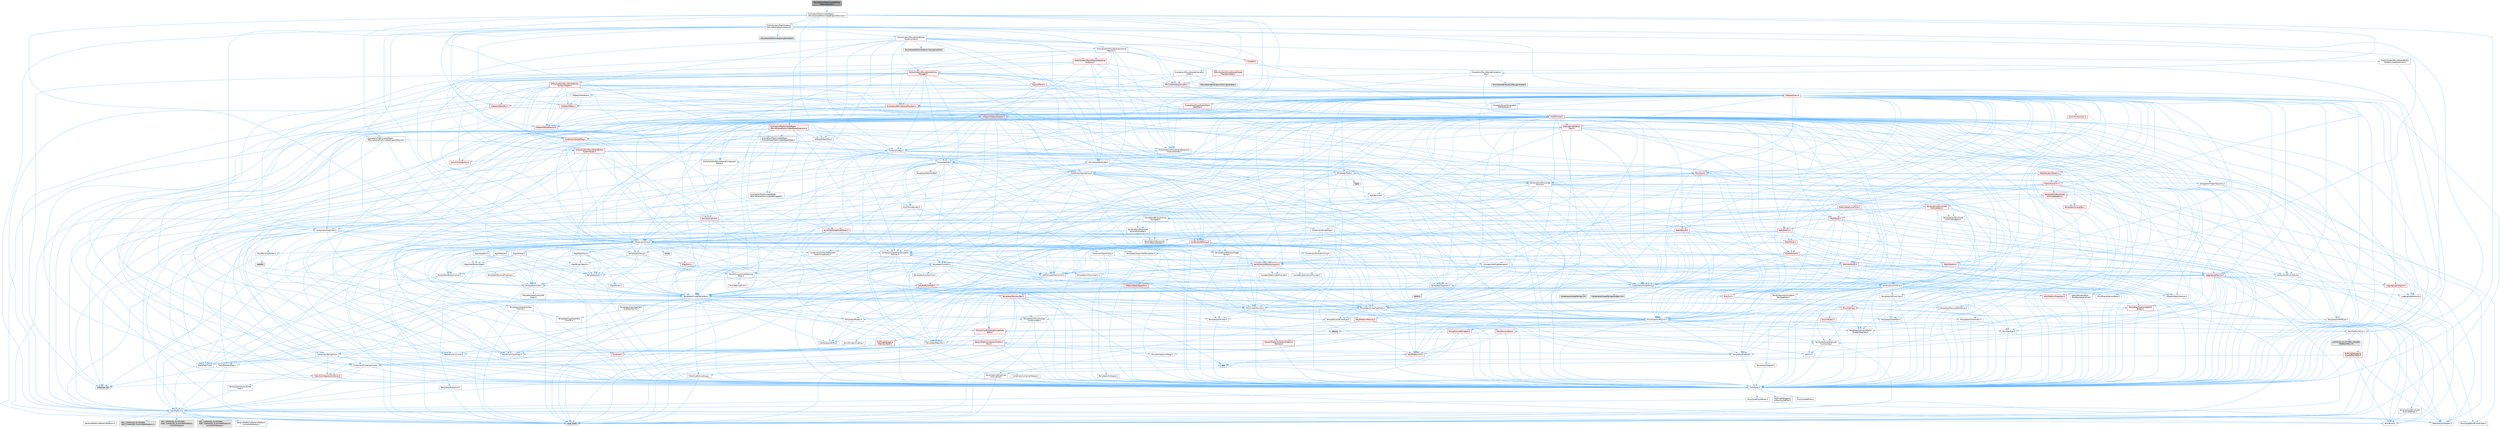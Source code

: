 digraph "MovieScenePreAnimatedEntityCaptureSource.h"
{
 // INTERACTIVE_SVG=YES
 // LATEX_PDF_SIZE
  bgcolor="transparent";
  edge [fontname=Helvetica,fontsize=10,labelfontname=Helvetica,labelfontsize=10];
  node [fontname=Helvetica,fontsize=10,shape=box,height=0.2,width=0.4];
  Node1 [id="Node000001",label="MovieScenePreAnimatedEntity\lCaptureSource.h",height=0.2,width=0.4,color="gray40", fillcolor="grey60", style="filled", fontcolor="black",tooltip=" "];
  Node1 -> Node2 [id="edge1_Node000001_Node000002",color="steelblue1",style="solid",tooltip=" "];
  Node2 [id="Node000002",label="Evaluation/PreAnimatedState\l/MovieScenePreAnimatedCaptureSources.h",height=0.2,width=0.4,color="grey40", fillcolor="white", style="filled",URL="$de/d2c/MovieScenePreAnimatedCaptureSources_8h.html",tooltip=" "];
  Node2 -> Node3 [id="edge2_Node000002_Node000003",color="steelblue1",style="solid",tooltip=" "];
  Node3 [id="Node000003",label="Containers/Array.h",height=0.2,width=0.4,color="grey40", fillcolor="white", style="filled",URL="$df/dd0/Array_8h.html",tooltip=" "];
  Node3 -> Node4 [id="edge3_Node000003_Node000004",color="steelblue1",style="solid",tooltip=" "];
  Node4 [id="Node000004",label="CoreTypes.h",height=0.2,width=0.4,color="grey40", fillcolor="white", style="filled",URL="$dc/dec/CoreTypes_8h.html",tooltip=" "];
  Node4 -> Node5 [id="edge4_Node000004_Node000005",color="steelblue1",style="solid",tooltip=" "];
  Node5 [id="Node000005",label="HAL/Platform.h",height=0.2,width=0.4,color="grey40", fillcolor="white", style="filled",URL="$d9/dd0/Platform_8h.html",tooltip=" "];
  Node5 -> Node6 [id="edge5_Node000005_Node000006",color="steelblue1",style="solid",tooltip=" "];
  Node6 [id="Node000006",label="Misc/Build.h",height=0.2,width=0.4,color="grey40", fillcolor="white", style="filled",URL="$d3/dbb/Build_8h.html",tooltip=" "];
  Node5 -> Node7 [id="edge6_Node000005_Node000007",color="steelblue1",style="solid",tooltip=" "];
  Node7 [id="Node000007",label="Misc/LargeWorldCoordinates.h",height=0.2,width=0.4,color="grey40", fillcolor="white", style="filled",URL="$d2/dcb/LargeWorldCoordinates_8h.html",tooltip=" "];
  Node5 -> Node8 [id="edge7_Node000005_Node000008",color="steelblue1",style="solid",tooltip=" "];
  Node8 [id="Node000008",label="type_traits",height=0.2,width=0.4,color="grey60", fillcolor="#E0E0E0", style="filled",tooltip=" "];
  Node5 -> Node9 [id="edge8_Node000005_Node000009",color="steelblue1",style="solid",tooltip=" "];
  Node9 [id="Node000009",label="PreprocessorHelpers.h",height=0.2,width=0.4,color="grey40", fillcolor="white", style="filled",URL="$db/ddb/PreprocessorHelpers_8h.html",tooltip=" "];
  Node5 -> Node10 [id="edge9_Node000005_Node000010",color="steelblue1",style="solid",tooltip=" "];
  Node10 [id="Node000010",label="UBT_COMPILED_PLATFORM\l/UBT_COMPILED_PLATFORMPlatform\lCompilerPreSetup.h",height=0.2,width=0.4,color="grey60", fillcolor="#E0E0E0", style="filled",tooltip=" "];
  Node5 -> Node11 [id="edge10_Node000005_Node000011",color="steelblue1",style="solid",tooltip=" "];
  Node11 [id="Node000011",label="GenericPlatform/GenericPlatform\lCompilerPreSetup.h",height=0.2,width=0.4,color="grey40", fillcolor="white", style="filled",URL="$d9/dc8/GenericPlatformCompilerPreSetup_8h.html",tooltip=" "];
  Node5 -> Node12 [id="edge11_Node000005_Node000012",color="steelblue1",style="solid",tooltip=" "];
  Node12 [id="Node000012",label="GenericPlatform/GenericPlatform.h",height=0.2,width=0.4,color="grey40", fillcolor="white", style="filled",URL="$d6/d84/GenericPlatform_8h.html",tooltip=" "];
  Node5 -> Node13 [id="edge12_Node000005_Node000013",color="steelblue1",style="solid",tooltip=" "];
  Node13 [id="Node000013",label="UBT_COMPILED_PLATFORM\l/UBT_COMPILED_PLATFORMPlatform.h",height=0.2,width=0.4,color="grey60", fillcolor="#E0E0E0", style="filled",tooltip=" "];
  Node5 -> Node14 [id="edge13_Node000005_Node000014",color="steelblue1",style="solid",tooltip=" "];
  Node14 [id="Node000014",label="UBT_COMPILED_PLATFORM\l/UBT_COMPILED_PLATFORMPlatform\lCompilerSetup.h",height=0.2,width=0.4,color="grey60", fillcolor="#E0E0E0", style="filled",tooltip=" "];
  Node4 -> Node15 [id="edge14_Node000004_Node000015",color="steelblue1",style="solid",tooltip=" "];
  Node15 [id="Node000015",label="ProfilingDebugging\l/UMemoryDefines.h",height=0.2,width=0.4,color="grey40", fillcolor="white", style="filled",URL="$d2/da2/UMemoryDefines_8h.html",tooltip=" "];
  Node4 -> Node16 [id="edge15_Node000004_Node000016",color="steelblue1",style="solid",tooltip=" "];
  Node16 [id="Node000016",label="Misc/CoreMiscDefines.h",height=0.2,width=0.4,color="grey40", fillcolor="white", style="filled",URL="$da/d38/CoreMiscDefines_8h.html",tooltip=" "];
  Node16 -> Node5 [id="edge16_Node000016_Node000005",color="steelblue1",style="solid",tooltip=" "];
  Node16 -> Node9 [id="edge17_Node000016_Node000009",color="steelblue1",style="solid",tooltip=" "];
  Node4 -> Node17 [id="edge18_Node000004_Node000017",color="steelblue1",style="solid",tooltip=" "];
  Node17 [id="Node000017",label="Misc/CoreDefines.h",height=0.2,width=0.4,color="grey40", fillcolor="white", style="filled",URL="$d3/dd2/CoreDefines_8h.html",tooltip=" "];
  Node3 -> Node18 [id="edge19_Node000003_Node000018",color="steelblue1",style="solid",tooltip=" "];
  Node18 [id="Node000018",label="Misc/AssertionMacros.h",height=0.2,width=0.4,color="grey40", fillcolor="white", style="filled",URL="$d0/dfa/AssertionMacros_8h.html",tooltip=" "];
  Node18 -> Node4 [id="edge20_Node000018_Node000004",color="steelblue1",style="solid",tooltip=" "];
  Node18 -> Node5 [id="edge21_Node000018_Node000005",color="steelblue1",style="solid",tooltip=" "];
  Node18 -> Node19 [id="edge22_Node000018_Node000019",color="steelblue1",style="solid",tooltip=" "];
  Node19 [id="Node000019",label="HAL/PlatformMisc.h",height=0.2,width=0.4,color="grey40", fillcolor="white", style="filled",URL="$d0/df5/PlatformMisc_8h.html",tooltip=" "];
  Node19 -> Node4 [id="edge23_Node000019_Node000004",color="steelblue1",style="solid",tooltip=" "];
  Node19 -> Node20 [id="edge24_Node000019_Node000020",color="steelblue1",style="solid",tooltip=" "];
  Node20 [id="Node000020",label="GenericPlatform/GenericPlatform\lMisc.h",height=0.2,width=0.4,color="red", fillcolor="#FFF0F0", style="filled",URL="$db/d9a/GenericPlatformMisc_8h.html",tooltip=" "];
  Node20 -> Node21 [id="edge25_Node000020_Node000021",color="steelblue1",style="solid",tooltip=" "];
  Node21 [id="Node000021",label="Containers/StringFwd.h",height=0.2,width=0.4,color="grey40", fillcolor="white", style="filled",URL="$df/d37/StringFwd_8h.html",tooltip=" "];
  Node21 -> Node4 [id="edge26_Node000021_Node000004",color="steelblue1",style="solid",tooltip=" "];
  Node21 -> Node22 [id="edge27_Node000021_Node000022",color="steelblue1",style="solid",tooltip=" "];
  Node22 [id="Node000022",label="Traits/ElementType.h",height=0.2,width=0.4,color="grey40", fillcolor="white", style="filled",URL="$d5/d4f/ElementType_8h.html",tooltip=" "];
  Node22 -> Node5 [id="edge28_Node000022_Node000005",color="steelblue1",style="solid",tooltip=" "];
  Node22 -> Node23 [id="edge29_Node000022_Node000023",color="steelblue1",style="solid",tooltip=" "];
  Node23 [id="Node000023",label="initializer_list",height=0.2,width=0.4,color="grey60", fillcolor="#E0E0E0", style="filled",tooltip=" "];
  Node22 -> Node8 [id="edge30_Node000022_Node000008",color="steelblue1",style="solid",tooltip=" "];
  Node21 -> Node24 [id="edge31_Node000021_Node000024",color="steelblue1",style="solid",tooltip=" "];
  Node24 [id="Node000024",label="Traits/IsContiguousContainer.h",height=0.2,width=0.4,color="red", fillcolor="#FFF0F0", style="filled",URL="$d5/d3c/IsContiguousContainer_8h.html",tooltip=" "];
  Node24 -> Node4 [id="edge32_Node000024_Node000004",color="steelblue1",style="solid",tooltip=" "];
  Node24 -> Node23 [id="edge33_Node000024_Node000023",color="steelblue1",style="solid",tooltip=" "];
  Node20 -> Node26 [id="edge34_Node000020_Node000026",color="steelblue1",style="solid",tooltip=" "];
  Node26 [id="Node000026",label="CoreFwd.h",height=0.2,width=0.4,color="red", fillcolor="#FFF0F0", style="filled",URL="$d1/d1e/CoreFwd_8h.html",tooltip=" "];
  Node26 -> Node4 [id="edge35_Node000026_Node000004",color="steelblue1",style="solid",tooltip=" "];
  Node26 -> Node27 [id="edge36_Node000026_Node000027",color="steelblue1",style="solid",tooltip=" "];
  Node27 [id="Node000027",label="Containers/ContainersFwd.h",height=0.2,width=0.4,color="grey40", fillcolor="white", style="filled",URL="$d4/d0a/ContainersFwd_8h.html",tooltip=" "];
  Node27 -> Node5 [id="edge37_Node000027_Node000005",color="steelblue1",style="solid",tooltip=" "];
  Node27 -> Node4 [id="edge38_Node000027_Node000004",color="steelblue1",style="solid",tooltip=" "];
  Node27 -> Node24 [id="edge39_Node000027_Node000024",color="steelblue1",style="solid",tooltip=" "];
  Node26 -> Node28 [id="edge40_Node000026_Node000028",color="steelblue1",style="solid",tooltip=" "];
  Node28 [id="Node000028",label="Math/MathFwd.h",height=0.2,width=0.4,color="grey40", fillcolor="white", style="filled",URL="$d2/d10/MathFwd_8h.html",tooltip=" "];
  Node28 -> Node5 [id="edge41_Node000028_Node000005",color="steelblue1",style="solid",tooltip=" "];
  Node20 -> Node4 [id="edge42_Node000020_Node000004",color="steelblue1",style="solid",tooltip=" "];
  Node20 -> Node31 [id="edge43_Node000020_Node000031",color="steelblue1",style="solid",tooltip=" "];
  Node31 [id="Node000031",label="HAL/PlatformCrt.h",height=0.2,width=0.4,color="red", fillcolor="#FFF0F0", style="filled",URL="$d8/d75/PlatformCrt_8h.html",tooltip=" "];
  Node31 -> Node32 [id="edge44_Node000031_Node000032",color="steelblue1",style="solid",tooltip=" "];
  Node32 [id="Node000032",label="new",height=0.2,width=0.4,color="grey60", fillcolor="#E0E0E0", style="filled",tooltip=" "];
  Node20 -> Node41 [id="edge45_Node000020_Node000041",color="steelblue1",style="solid",tooltip=" "];
  Node41 [id="Node000041",label="Math/NumericLimits.h",height=0.2,width=0.4,color="grey40", fillcolor="white", style="filled",URL="$df/d1b/NumericLimits_8h.html",tooltip=" "];
  Node41 -> Node4 [id="edge46_Node000041_Node000004",color="steelblue1",style="solid",tooltip=" "];
  Node20 -> Node42 [id="edge47_Node000020_Node000042",color="steelblue1",style="solid",tooltip=" "];
  Node42 [id="Node000042",label="Misc/CompressionFlags.h",height=0.2,width=0.4,color="grey40", fillcolor="white", style="filled",URL="$d9/d76/CompressionFlags_8h.html",tooltip=" "];
  Node20 -> Node43 [id="edge48_Node000020_Node000043",color="steelblue1",style="solid",tooltip=" "];
  Node43 [id="Node000043",label="Misc/EnumClassFlags.h",height=0.2,width=0.4,color="grey40", fillcolor="white", style="filled",URL="$d8/de7/EnumClassFlags_8h.html",tooltip=" "];
  Node19 -> Node46 [id="edge49_Node000019_Node000046",color="steelblue1",style="solid",tooltip=" "];
  Node46 [id="Node000046",label="COMPILED_PLATFORM_HEADER\l(PlatformMisc.h)",height=0.2,width=0.4,color="grey60", fillcolor="#E0E0E0", style="filled",tooltip=" "];
  Node19 -> Node47 [id="edge50_Node000019_Node000047",color="steelblue1",style="solid",tooltip=" "];
  Node47 [id="Node000047",label="ProfilingDebugging\l/CpuProfilerTrace.h",height=0.2,width=0.4,color="red", fillcolor="#FFF0F0", style="filled",URL="$da/dcb/CpuProfilerTrace_8h.html",tooltip=" "];
  Node47 -> Node4 [id="edge51_Node000047_Node000004",color="steelblue1",style="solid",tooltip=" "];
  Node47 -> Node27 [id="edge52_Node000047_Node000027",color="steelblue1",style="solid",tooltip=" "];
  Node47 -> Node9 [id="edge53_Node000047_Node000009",color="steelblue1",style="solid",tooltip=" "];
  Node47 -> Node6 [id="edge54_Node000047_Node000006",color="steelblue1",style="solid",tooltip=" "];
  Node18 -> Node9 [id="edge55_Node000018_Node000009",color="steelblue1",style="solid",tooltip=" "];
  Node18 -> Node55 [id="edge56_Node000018_Node000055",color="steelblue1",style="solid",tooltip=" "];
  Node55 [id="Node000055",label="Templates/EnableIf.h",height=0.2,width=0.4,color="grey40", fillcolor="white", style="filled",URL="$d7/d60/EnableIf_8h.html",tooltip=" "];
  Node55 -> Node4 [id="edge57_Node000055_Node000004",color="steelblue1",style="solid",tooltip=" "];
  Node18 -> Node56 [id="edge58_Node000018_Node000056",color="steelblue1",style="solid",tooltip=" "];
  Node56 [id="Node000056",label="Templates/IsArrayOrRefOf\lTypeByPredicate.h",height=0.2,width=0.4,color="grey40", fillcolor="white", style="filled",URL="$d6/da1/IsArrayOrRefOfTypeByPredicate_8h.html",tooltip=" "];
  Node56 -> Node4 [id="edge59_Node000056_Node000004",color="steelblue1",style="solid",tooltip=" "];
  Node18 -> Node57 [id="edge60_Node000018_Node000057",color="steelblue1",style="solid",tooltip=" "];
  Node57 [id="Node000057",label="Templates/IsValidVariadic\lFunctionArg.h",height=0.2,width=0.4,color="grey40", fillcolor="white", style="filled",URL="$d0/dc8/IsValidVariadicFunctionArg_8h.html",tooltip=" "];
  Node57 -> Node4 [id="edge61_Node000057_Node000004",color="steelblue1",style="solid",tooltip=" "];
  Node57 -> Node58 [id="edge62_Node000057_Node000058",color="steelblue1",style="solid",tooltip=" "];
  Node58 [id="Node000058",label="IsEnum.h",height=0.2,width=0.4,color="grey40", fillcolor="white", style="filled",URL="$d4/de5/IsEnum_8h.html",tooltip=" "];
  Node57 -> Node8 [id="edge63_Node000057_Node000008",color="steelblue1",style="solid",tooltip=" "];
  Node18 -> Node59 [id="edge64_Node000018_Node000059",color="steelblue1",style="solid",tooltip=" "];
  Node59 [id="Node000059",label="Traits/IsCharEncodingCompatible\lWith.h",height=0.2,width=0.4,color="red", fillcolor="#FFF0F0", style="filled",URL="$df/dd1/IsCharEncodingCompatibleWith_8h.html",tooltip=" "];
  Node59 -> Node8 [id="edge65_Node000059_Node000008",color="steelblue1",style="solid",tooltip=" "];
  Node18 -> Node61 [id="edge66_Node000018_Node000061",color="steelblue1",style="solid",tooltip=" "];
  Node61 [id="Node000061",label="Misc/VarArgs.h",height=0.2,width=0.4,color="grey40", fillcolor="white", style="filled",URL="$d5/d6f/VarArgs_8h.html",tooltip=" "];
  Node61 -> Node4 [id="edge67_Node000061_Node000004",color="steelblue1",style="solid",tooltip=" "];
  Node18 -> Node62 [id="edge68_Node000018_Node000062",color="steelblue1",style="solid",tooltip=" "];
  Node62 [id="Node000062",label="String/FormatStringSan.h",height=0.2,width=0.4,color="red", fillcolor="#FFF0F0", style="filled",URL="$d3/d8b/FormatStringSan_8h.html",tooltip=" "];
  Node62 -> Node8 [id="edge69_Node000062_Node000008",color="steelblue1",style="solid",tooltip=" "];
  Node62 -> Node4 [id="edge70_Node000062_Node000004",color="steelblue1",style="solid",tooltip=" "];
  Node62 -> Node63 [id="edge71_Node000062_Node000063",color="steelblue1",style="solid",tooltip=" "];
  Node63 [id="Node000063",label="Templates/Requires.h",height=0.2,width=0.4,color="grey40", fillcolor="white", style="filled",URL="$dc/d96/Requires_8h.html",tooltip=" "];
  Node63 -> Node55 [id="edge72_Node000063_Node000055",color="steelblue1",style="solid",tooltip=" "];
  Node63 -> Node8 [id="edge73_Node000063_Node000008",color="steelblue1",style="solid",tooltip=" "];
  Node62 -> Node64 [id="edge74_Node000062_Node000064",color="steelblue1",style="solid",tooltip=" "];
  Node64 [id="Node000064",label="Templates/Identity.h",height=0.2,width=0.4,color="grey40", fillcolor="white", style="filled",URL="$d0/dd5/Identity_8h.html",tooltip=" "];
  Node62 -> Node57 [id="edge75_Node000062_Node000057",color="steelblue1",style="solid",tooltip=" "];
  Node62 -> Node27 [id="edge76_Node000062_Node000027",color="steelblue1",style="solid",tooltip=" "];
  Node18 -> Node68 [id="edge77_Node000018_Node000068",color="steelblue1",style="solid",tooltip=" "];
  Node68 [id="Node000068",label="atomic",height=0.2,width=0.4,color="grey60", fillcolor="#E0E0E0", style="filled",tooltip=" "];
  Node3 -> Node69 [id="edge78_Node000003_Node000069",color="steelblue1",style="solid",tooltip=" "];
  Node69 [id="Node000069",label="Misc/IntrusiveUnsetOptional\lState.h",height=0.2,width=0.4,color="grey40", fillcolor="white", style="filled",URL="$d2/d0a/IntrusiveUnsetOptionalState_8h.html",tooltip=" "];
  Node69 -> Node70 [id="edge79_Node000069_Node000070",color="steelblue1",style="solid",tooltip=" "];
  Node70 [id="Node000070",label="Misc/OptionalFwd.h",height=0.2,width=0.4,color="grey40", fillcolor="white", style="filled",URL="$dc/d50/OptionalFwd_8h.html",tooltip=" "];
  Node3 -> Node71 [id="edge80_Node000003_Node000071",color="steelblue1",style="solid",tooltip=" "];
  Node71 [id="Node000071",label="Misc/ReverseIterate.h",height=0.2,width=0.4,color="grey40", fillcolor="white", style="filled",URL="$db/de3/ReverseIterate_8h.html",tooltip=" "];
  Node71 -> Node5 [id="edge81_Node000071_Node000005",color="steelblue1",style="solid",tooltip=" "];
  Node71 -> Node72 [id="edge82_Node000071_Node000072",color="steelblue1",style="solid",tooltip=" "];
  Node72 [id="Node000072",label="iterator",height=0.2,width=0.4,color="grey60", fillcolor="#E0E0E0", style="filled",tooltip=" "];
  Node3 -> Node73 [id="edge83_Node000003_Node000073",color="steelblue1",style="solid",tooltip=" "];
  Node73 [id="Node000073",label="HAL/UnrealMemory.h",height=0.2,width=0.4,color="grey40", fillcolor="white", style="filled",URL="$d9/d96/UnrealMemory_8h.html",tooltip=" "];
  Node73 -> Node4 [id="edge84_Node000073_Node000004",color="steelblue1",style="solid",tooltip=" "];
  Node73 -> Node74 [id="edge85_Node000073_Node000074",color="steelblue1",style="solid",tooltip=" "];
  Node74 [id="Node000074",label="GenericPlatform/GenericPlatform\lMemory.h",height=0.2,width=0.4,color="red", fillcolor="#FFF0F0", style="filled",URL="$dd/d22/GenericPlatformMemory_8h.html",tooltip=" "];
  Node74 -> Node26 [id="edge86_Node000074_Node000026",color="steelblue1",style="solid",tooltip=" "];
  Node74 -> Node4 [id="edge87_Node000074_Node000004",color="steelblue1",style="solid",tooltip=" "];
  Node73 -> Node77 [id="edge88_Node000073_Node000077",color="steelblue1",style="solid",tooltip=" "];
  Node77 [id="Node000077",label="HAL/MemoryBase.h",height=0.2,width=0.4,color="red", fillcolor="#FFF0F0", style="filled",URL="$d6/d9f/MemoryBase_8h.html",tooltip=" "];
  Node77 -> Node4 [id="edge89_Node000077_Node000004",color="steelblue1",style="solid",tooltip=" "];
  Node77 -> Node31 [id="edge90_Node000077_Node000031",color="steelblue1",style="solid",tooltip=" "];
  Node73 -> Node90 [id="edge91_Node000073_Node000090",color="steelblue1",style="solid",tooltip=" "];
  Node90 [id="Node000090",label="HAL/PlatformMemory.h",height=0.2,width=0.4,color="red", fillcolor="#FFF0F0", style="filled",URL="$de/d68/PlatformMemory_8h.html",tooltip=" "];
  Node90 -> Node4 [id="edge92_Node000090_Node000004",color="steelblue1",style="solid",tooltip=" "];
  Node90 -> Node74 [id="edge93_Node000090_Node000074",color="steelblue1",style="solid",tooltip=" "];
  Node73 -> Node92 [id="edge94_Node000073_Node000092",color="steelblue1",style="solid",tooltip=" "];
  Node92 [id="Node000092",label="ProfilingDebugging\l/MemoryTrace.h",height=0.2,width=0.4,color="red", fillcolor="#FFF0F0", style="filled",URL="$da/dd7/MemoryTrace_8h.html",tooltip=" "];
  Node92 -> Node5 [id="edge95_Node000092_Node000005",color="steelblue1",style="solid",tooltip=" "];
  Node92 -> Node43 [id="edge96_Node000092_Node000043",color="steelblue1",style="solid",tooltip=" "];
  Node73 -> Node93 [id="edge97_Node000073_Node000093",color="steelblue1",style="solid",tooltip=" "];
  Node93 [id="Node000093",label="Templates/IsPointer.h",height=0.2,width=0.4,color="grey40", fillcolor="white", style="filled",URL="$d7/d05/IsPointer_8h.html",tooltip=" "];
  Node93 -> Node4 [id="edge98_Node000093_Node000004",color="steelblue1",style="solid",tooltip=" "];
  Node3 -> Node94 [id="edge99_Node000003_Node000094",color="steelblue1",style="solid",tooltip=" "];
  Node94 [id="Node000094",label="Templates/UnrealTypeTraits.h",height=0.2,width=0.4,color="grey40", fillcolor="white", style="filled",URL="$d2/d2d/UnrealTypeTraits_8h.html",tooltip=" "];
  Node94 -> Node4 [id="edge100_Node000094_Node000004",color="steelblue1",style="solid",tooltip=" "];
  Node94 -> Node93 [id="edge101_Node000094_Node000093",color="steelblue1",style="solid",tooltip=" "];
  Node94 -> Node18 [id="edge102_Node000094_Node000018",color="steelblue1",style="solid",tooltip=" "];
  Node94 -> Node86 [id="edge103_Node000094_Node000086",color="steelblue1",style="solid",tooltip=" "];
  Node86 [id="Node000086",label="Templates/AndOrNot.h",height=0.2,width=0.4,color="grey40", fillcolor="white", style="filled",URL="$db/d0a/AndOrNot_8h.html",tooltip=" "];
  Node86 -> Node4 [id="edge104_Node000086_Node000004",color="steelblue1",style="solid",tooltip=" "];
  Node94 -> Node55 [id="edge105_Node000094_Node000055",color="steelblue1",style="solid",tooltip=" "];
  Node94 -> Node95 [id="edge106_Node000094_Node000095",color="steelblue1",style="solid",tooltip=" "];
  Node95 [id="Node000095",label="Templates/IsArithmetic.h",height=0.2,width=0.4,color="grey40", fillcolor="white", style="filled",URL="$d2/d5d/IsArithmetic_8h.html",tooltip=" "];
  Node95 -> Node4 [id="edge107_Node000095_Node000004",color="steelblue1",style="solid",tooltip=" "];
  Node94 -> Node58 [id="edge108_Node000094_Node000058",color="steelblue1",style="solid",tooltip=" "];
  Node94 -> Node96 [id="edge109_Node000094_Node000096",color="steelblue1",style="solid",tooltip=" "];
  Node96 [id="Node000096",label="Templates/Models.h",height=0.2,width=0.4,color="grey40", fillcolor="white", style="filled",URL="$d3/d0c/Models_8h.html",tooltip=" "];
  Node96 -> Node64 [id="edge110_Node000096_Node000064",color="steelblue1",style="solid",tooltip=" "];
  Node94 -> Node97 [id="edge111_Node000094_Node000097",color="steelblue1",style="solid",tooltip=" "];
  Node97 [id="Node000097",label="Templates/IsPODType.h",height=0.2,width=0.4,color="grey40", fillcolor="white", style="filled",URL="$d7/db1/IsPODType_8h.html",tooltip=" "];
  Node97 -> Node4 [id="edge112_Node000097_Node000004",color="steelblue1",style="solid",tooltip=" "];
  Node94 -> Node98 [id="edge113_Node000094_Node000098",color="steelblue1",style="solid",tooltip=" "];
  Node98 [id="Node000098",label="Templates/IsUECoreType.h",height=0.2,width=0.4,color="grey40", fillcolor="white", style="filled",URL="$d1/db8/IsUECoreType_8h.html",tooltip=" "];
  Node98 -> Node4 [id="edge114_Node000098_Node000004",color="steelblue1",style="solid",tooltip=" "];
  Node98 -> Node8 [id="edge115_Node000098_Node000008",color="steelblue1",style="solid",tooltip=" "];
  Node94 -> Node87 [id="edge116_Node000094_Node000087",color="steelblue1",style="solid",tooltip=" "];
  Node87 [id="Node000087",label="Templates/IsTriviallyCopy\lConstructible.h",height=0.2,width=0.4,color="grey40", fillcolor="white", style="filled",URL="$d3/d78/IsTriviallyCopyConstructible_8h.html",tooltip=" "];
  Node87 -> Node4 [id="edge117_Node000087_Node000004",color="steelblue1",style="solid",tooltip=" "];
  Node87 -> Node8 [id="edge118_Node000087_Node000008",color="steelblue1",style="solid",tooltip=" "];
  Node3 -> Node99 [id="edge119_Node000003_Node000099",color="steelblue1",style="solid",tooltip=" "];
  Node99 [id="Node000099",label="Templates/UnrealTemplate.h",height=0.2,width=0.4,color="grey40", fillcolor="white", style="filled",URL="$d4/d24/UnrealTemplate_8h.html",tooltip=" "];
  Node99 -> Node4 [id="edge120_Node000099_Node000004",color="steelblue1",style="solid",tooltip=" "];
  Node99 -> Node93 [id="edge121_Node000099_Node000093",color="steelblue1",style="solid",tooltip=" "];
  Node99 -> Node73 [id="edge122_Node000099_Node000073",color="steelblue1",style="solid",tooltip=" "];
  Node99 -> Node100 [id="edge123_Node000099_Node000100",color="steelblue1",style="solid",tooltip=" "];
  Node100 [id="Node000100",label="Templates/CopyQualifiers\lAndRefsFromTo.h",height=0.2,width=0.4,color="grey40", fillcolor="white", style="filled",URL="$d3/db3/CopyQualifiersAndRefsFromTo_8h.html",tooltip=" "];
  Node100 -> Node101 [id="edge124_Node000100_Node000101",color="steelblue1",style="solid",tooltip=" "];
  Node101 [id="Node000101",label="Templates/CopyQualifiers\lFromTo.h",height=0.2,width=0.4,color="grey40", fillcolor="white", style="filled",URL="$d5/db4/CopyQualifiersFromTo_8h.html",tooltip=" "];
  Node99 -> Node94 [id="edge125_Node000099_Node000094",color="steelblue1",style="solid",tooltip=" "];
  Node99 -> Node102 [id="edge126_Node000099_Node000102",color="steelblue1",style="solid",tooltip=" "];
  Node102 [id="Node000102",label="Templates/RemoveReference.h",height=0.2,width=0.4,color="grey40", fillcolor="white", style="filled",URL="$da/dbe/RemoveReference_8h.html",tooltip=" "];
  Node102 -> Node4 [id="edge127_Node000102_Node000004",color="steelblue1",style="solid",tooltip=" "];
  Node99 -> Node63 [id="edge128_Node000099_Node000063",color="steelblue1",style="solid",tooltip=" "];
  Node99 -> Node103 [id="edge129_Node000099_Node000103",color="steelblue1",style="solid",tooltip=" "];
  Node103 [id="Node000103",label="Templates/TypeCompatible\lBytes.h",height=0.2,width=0.4,color="red", fillcolor="#FFF0F0", style="filled",URL="$df/d0a/TypeCompatibleBytes_8h.html",tooltip=" "];
  Node103 -> Node4 [id="edge130_Node000103_Node000004",color="steelblue1",style="solid",tooltip=" "];
  Node103 -> Node32 [id="edge131_Node000103_Node000032",color="steelblue1",style="solid",tooltip=" "];
  Node103 -> Node8 [id="edge132_Node000103_Node000008",color="steelblue1",style="solid",tooltip=" "];
  Node99 -> Node64 [id="edge133_Node000099_Node000064",color="steelblue1",style="solid",tooltip=" "];
  Node99 -> Node24 [id="edge134_Node000099_Node000024",color="steelblue1",style="solid",tooltip=" "];
  Node99 -> Node104 [id="edge135_Node000099_Node000104",color="steelblue1",style="solid",tooltip=" "];
  Node104 [id="Node000104",label="Traits/UseBitwiseSwap.h",height=0.2,width=0.4,color="grey40", fillcolor="white", style="filled",URL="$db/df3/UseBitwiseSwap_8h.html",tooltip=" "];
  Node104 -> Node4 [id="edge136_Node000104_Node000004",color="steelblue1",style="solid",tooltip=" "];
  Node104 -> Node8 [id="edge137_Node000104_Node000008",color="steelblue1",style="solid",tooltip=" "];
  Node99 -> Node8 [id="edge138_Node000099_Node000008",color="steelblue1",style="solid",tooltip=" "];
  Node3 -> Node105 [id="edge139_Node000003_Node000105",color="steelblue1",style="solid",tooltip=" "];
  Node105 [id="Node000105",label="Containers/AllowShrinking.h",height=0.2,width=0.4,color="grey40", fillcolor="white", style="filled",URL="$d7/d1a/AllowShrinking_8h.html",tooltip=" "];
  Node105 -> Node4 [id="edge140_Node000105_Node000004",color="steelblue1",style="solid",tooltip=" "];
  Node3 -> Node106 [id="edge141_Node000003_Node000106",color="steelblue1",style="solid",tooltip=" "];
  Node106 [id="Node000106",label="Containers/ContainerAllocation\lPolicies.h",height=0.2,width=0.4,color="grey40", fillcolor="white", style="filled",URL="$d7/dff/ContainerAllocationPolicies_8h.html",tooltip=" "];
  Node106 -> Node4 [id="edge142_Node000106_Node000004",color="steelblue1",style="solid",tooltip=" "];
  Node106 -> Node107 [id="edge143_Node000106_Node000107",color="steelblue1",style="solid",tooltip=" "];
  Node107 [id="Node000107",label="Containers/ContainerHelpers.h",height=0.2,width=0.4,color="grey40", fillcolor="white", style="filled",URL="$d7/d33/ContainerHelpers_8h.html",tooltip=" "];
  Node107 -> Node4 [id="edge144_Node000107_Node000004",color="steelblue1",style="solid",tooltip=" "];
  Node106 -> Node106 [id="edge145_Node000106_Node000106",color="steelblue1",style="solid",tooltip=" "];
  Node106 -> Node108 [id="edge146_Node000106_Node000108",color="steelblue1",style="solid",tooltip=" "];
  Node108 [id="Node000108",label="HAL/PlatformMath.h",height=0.2,width=0.4,color="red", fillcolor="#FFF0F0", style="filled",URL="$dc/d53/PlatformMath_8h.html",tooltip=" "];
  Node108 -> Node4 [id="edge147_Node000108_Node000004",color="steelblue1",style="solid",tooltip=" "];
  Node106 -> Node73 [id="edge148_Node000106_Node000073",color="steelblue1",style="solid",tooltip=" "];
  Node106 -> Node41 [id="edge149_Node000106_Node000041",color="steelblue1",style="solid",tooltip=" "];
  Node106 -> Node18 [id="edge150_Node000106_Node000018",color="steelblue1",style="solid",tooltip=" "];
  Node106 -> Node116 [id="edge151_Node000106_Node000116",color="steelblue1",style="solid",tooltip=" "];
  Node116 [id="Node000116",label="Templates/IsPolymorphic.h",height=0.2,width=0.4,color="grey40", fillcolor="white", style="filled",URL="$dc/d20/IsPolymorphic_8h.html",tooltip=" "];
  Node106 -> Node117 [id="edge152_Node000106_Node000117",color="steelblue1",style="solid",tooltip=" "];
  Node117 [id="Node000117",label="Templates/MemoryOps.h",height=0.2,width=0.4,color="red", fillcolor="#FFF0F0", style="filled",URL="$db/dea/MemoryOps_8h.html",tooltip=" "];
  Node117 -> Node4 [id="edge153_Node000117_Node000004",color="steelblue1",style="solid",tooltip=" "];
  Node117 -> Node73 [id="edge154_Node000117_Node000073",color="steelblue1",style="solid",tooltip=" "];
  Node117 -> Node87 [id="edge155_Node000117_Node000087",color="steelblue1",style="solid",tooltip=" "];
  Node117 -> Node63 [id="edge156_Node000117_Node000063",color="steelblue1",style="solid",tooltip=" "];
  Node117 -> Node94 [id="edge157_Node000117_Node000094",color="steelblue1",style="solid",tooltip=" "];
  Node117 -> Node104 [id="edge158_Node000117_Node000104",color="steelblue1",style="solid",tooltip=" "];
  Node117 -> Node32 [id="edge159_Node000117_Node000032",color="steelblue1",style="solid",tooltip=" "];
  Node117 -> Node8 [id="edge160_Node000117_Node000008",color="steelblue1",style="solid",tooltip=" "];
  Node106 -> Node103 [id="edge161_Node000106_Node000103",color="steelblue1",style="solid",tooltip=" "];
  Node106 -> Node8 [id="edge162_Node000106_Node000008",color="steelblue1",style="solid",tooltip=" "];
  Node3 -> Node118 [id="edge163_Node000003_Node000118",color="steelblue1",style="solid",tooltip=" "];
  Node118 [id="Node000118",label="Containers/ContainerElement\lTypeCompatibility.h",height=0.2,width=0.4,color="grey40", fillcolor="white", style="filled",URL="$df/ddf/ContainerElementTypeCompatibility_8h.html",tooltip=" "];
  Node118 -> Node4 [id="edge164_Node000118_Node000004",color="steelblue1",style="solid",tooltip=" "];
  Node118 -> Node94 [id="edge165_Node000118_Node000094",color="steelblue1",style="solid",tooltip=" "];
  Node3 -> Node119 [id="edge166_Node000003_Node000119",color="steelblue1",style="solid",tooltip=" "];
  Node119 [id="Node000119",label="Serialization/Archive.h",height=0.2,width=0.4,color="grey40", fillcolor="white", style="filled",URL="$d7/d3b/Archive_8h.html",tooltip=" "];
  Node119 -> Node26 [id="edge167_Node000119_Node000026",color="steelblue1",style="solid",tooltip=" "];
  Node119 -> Node4 [id="edge168_Node000119_Node000004",color="steelblue1",style="solid",tooltip=" "];
  Node119 -> Node120 [id="edge169_Node000119_Node000120",color="steelblue1",style="solid",tooltip=" "];
  Node120 [id="Node000120",label="HAL/PlatformProperties.h",height=0.2,width=0.4,color="red", fillcolor="#FFF0F0", style="filled",URL="$d9/db0/PlatformProperties_8h.html",tooltip=" "];
  Node120 -> Node4 [id="edge170_Node000120_Node000004",color="steelblue1",style="solid",tooltip=" "];
  Node119 -> Node123 [id="edge171_Node000119_Node000123",color="steelblue1",style="solid",tooltip=" "];
  Node123 [id="Node000123",label="Internationalization\l/TextNamespaceFwd.h",height=0.2,width=0.4,color="grey40", fillcolor="white", style="filled",URL="$d8/d97/TextNamespaceFwd_8h.html",tooltip=" "];
  Node123 -> Node4 [id="edge172_Node000123_Node000004",color="steelblue1",style="solid",tooltip=" "];
  Node119 -> Node28 [id="edge173_Node000119_Node000028",color="steelblue1",style="solid",tooltip=" "];
  Node119 -> Node18 [id="edge174_Node000119_Node000018",color="steelblue1",style="solid",tooltip=" "];
  Node119 -> Node6 [id="edge175_Node000119_Node000006",color="steelblue1",style="solid",tooltip=" "];
  Node119 -> Node42 [id="edge176_Node000119_Node000042",color="steelblue1",style="solid",tooltip=" "];
  Node119 -> Node124 [id="edge177_Node000119_Node000124",color="steelblue1",style="solid",tooltip=" "];
  Node124 [id="Node000124",label="Misc/EngineVersionBase.h",height=0.2,width=0.4,color="grey40", fillcolor="white", style="filled",URL="$d5/d2b/EngineVersionBase_8h.html",tooltip=" "];
  Node124 -> Node4 [id="edge178_Node000124_Node000004",color="steelblue1",style="solid",tooltip=" "];
  Node119 -> Node61 [id="edge179_Node000119_Node000061",color="steelblue1",style="solid",tooltip=" "];
  Node119 -> Node125 [id="edge180_Node000119_Node000125",color="steelblue1",style="solid",tooltip=" "];
  Node125 [id="Node000125",label="Serialization/ArchiveCook\lData.h",height=0.2,width=0.4,color="grey40", fillcolor="white", style="filled",URL="$dc/db6/ArchiveCookData_8h.html",tooltip=" "];
  Node125 -> Node5 [id="edge181_Node000125_Node000005",color="steelblue1",style="solid",tooltip=" "];
  Node119 -> Node126 [id="edge182_Node000119_Node000126",color="steelblue1",style="solid",tooltip=" "];
  Node126 [id="Node000126",label="Serialization/ArchiveSave\lPackageData.h",height=0.2,width=0.4,color="grey40", fillcolor="white", style="filled",URL="$d1/d37/ArchiveSavePackageData_8h.html",tooltip=" "];
  Node119 -> Node55 [id="edge183_Node000119_Node000055",color="steelblue1",style="solid",tooltip=" "];
  Node119 -> Node56 [id="edge184_Node000119_Node000056",color="steelblue1",style="solid",tooltip=" "];
  Node119 -> Node127 [id="edge185_Node000119_Node000127",color="steelblue1",style="solid",tooltip=" "];
  Node127 [id="Node000127",label="Templates/IsEnumClass.h",height=0.2,width=0.4,color="grey40", fillcolor="white", style="filled",URL="$d7/d15/IsEnumClass_8h.html",tooltip=" "];
  Node127 -> Node4 [id="edge186_Node000127_Node000004",color="steelblue1",style="solid",tooltip=" "];
  Node127 -> Node86 [id="edge187_Node000127_Node000086",color="steelblue1",style="solid",tooltip=" "];
  Node119 -> Node113 [id="edge188_Node000119_Node000113",color="steelblue1",style="solid",tooltip=" "];
  Node113 [id="Node000113",label="Templates/IsSigned.h",height=0.2,width=0.4,color="grey40", fillcolor="white", style="filled",URL="$d8/dd8/IsSigned_8h.html",tooltip=" "];
  Node113 -> Node4 [id="edge189_Node000113_Node000004",color="steelblue1",style="solid",tooltip=" "];
  Node119 -> Node57 [id="edge190_Node000119_Node000057",color="steelblue1",style="solid",tooltip=" "];
  Node119 -> Node99 [id="edge191_Node000119_Node000099",color="steelblue1",style="solid",tooltip=" "];
  Node119 -> Node59 [id="edge192_Node000119_Node000059",color="steelblue1",style="solid",tooltip=" "];
  Node119 -> Node128 [id="edge193_Node000119_Node000128",color="steelblue1",style="solid",tooltip=" "];
  Node128 [id="Node000128",label="UObject/ObjectVersion.h",height=0.2,width=0.4,color="grey40", fillcolor="white", style="filled",URL="$da/d63/ObjectVersion_8h.html",tooltip=" "];
  Node128 -> Node4 [id="edge194_Node000128_Node000004",color="steelblue1",style="solid",tooltip=" "];
  Node3 -> Node129 [id="edge195_Node000003_Node000129",color="steelblue1",style="solid",tooltip=" "];
  Node129 [id="Node000129",label="Serialization/MemoryImage\lWriter.h",height=0.2,width=0.4,color="grey40", fillcolor="white", style="filled",URL="$d0/d08/MemoryImageWriter_8h.html",tooltip=" "];
  Node129 -> Node4 [id="edge196_Node000129_Node000004",color="steelblue1",style="solid",tooltip=" "];
  Node129 -> Node130 [id="edge197_Node000129_Node000130",color="steelblue1",style="solid",tooltip=" "];
  Node130 [id="Node000130",label="Serialization/MemoryLayout.h",height=0.2,width=0.4,color="red", fillcolor="#FFF0F0", style="filled",URL="$d7/d66/MemoryLayout_8h.html",tooltip=" "];
  Node130 -> Node131 [id="edge198_Node000130_Node000131",color="steelblue1",style="solid",tooltip=" "];
  Node131 [id="Node000131",label="Concepts/StaticClassProvider.h",height=0.2,width=0.4,color="grey40", fillcolor="white", style="filled",URL="$dd/d83/StaticClassProvider_8h.html",tooltip=" "];
  Node130 -> Node132 [id="edge199_Node000130_Node000132",color="steelblue1",style="solid",tooltip=" "];
  Node132 [id="Node000132",label="Concepts/StaticStructProvider.h",height=0.2,width=0.4,color="grey40", fillcolor="white", style="filled",URL="$d5/d77/StaticStructProvider_8h.html",tooltip=" "];
  Node130 -> Node133 [id="edge200_Node000130_Node000133",color="steelblue1",style="solid",tooltip=" "];
  Node133 [id="Node000133",label="Containers/EnumAsByte.h",height=0.2,width=0.4,color="grey40", fillcolor="white", style="filled",URL="$d6/d9a/EnumAsByte_8h.html",tooltip=" "];
  Node133 -> Node4 [id="edge201_Node000133_Node000004",color="steelblue1",style="solid",tooltip=" "];
  Node133 -> Node97 [id="edge202_Node000133_Node000097",color="steelblue1",style="solid",tooltip=" "];
  Node133 -> Node134 [id="edge203_Node000133_Node000134",color="steelblue1",style="solid",tooltip=" "];
  Node134 [id="Node000134",label="Templates/TypeHash.h",height=0.2,width=0.4,color="grey40", fillcolor="white", style="filled",URL="$d1/d62/TypeHash_8h.html",tooltip=" "];
  Node134 -> Node4 [id="edge204_Node000134_Node000004",color="steelblue1",style="solid",tooltip=" "];
  Node134 -> Node63 [id="edge205_Node000134_Node000063",color="steelblue1",style="solid",tooltip=" "];
  Node134 -> Node135 [id="edge206_Node000134_Node000135",color="steelblue1",style="solid",tooltip=" "];
  Node135 [id="Node000135",label="Misc/Crc.h",height=0.2,width=0.4,color="red", fillcolor="#FFF0F0", style="filled",URL="$d4/dd2/Crc_8h.html",tooltip=" "];
  Node135 -> Node4 [id="edge207_Node000135_Node000004",color="steelblue1",style="solid",tooltip=" "];
  Node135 -> Node18 [id="edge208_Node000135_Node000018",color="steelblue1",style="solid",tooltip=" "];
  Node135 -> Node136 [id="edge209_Node000135_Node000136",color="steelblue1",style="solid",tooltip=" "];
  Node136 [id="Node000136",label="Misc/CString.h",height=0.2,width=0.4,color="red", fillcolor="#FFF0F0", style="filled",URL="$d2/d49/CString_8h.html",tooltip=" "];
  Node136 -> Node4 [id="edge210_Node000136_Node000004",color="steelblue1",style="solid",tooltip=" "];
  Node136 -> Node31 [id="edge211_Node000136_Node000031",color="steelblue1",style="solid",tooltip=" "];
  Node136 -> Node18 [id="edge212_Node000136_Node000018",color="steelblue1",style="solid",tooltip=" "];
  Node136 -> Node61 [id="edge213_Node000136_Node000061",color="steelblue1",style="solid",tooltip=" "];
  Node136 -> Node56 [id="edge214_Node000136_Node000056",color="steelblue1",style="solid",tooltip=" "];
  Node136 -> Node57 [id="edge215_Node000136_Node000057",color="steelblue1",style="solid",tooltip=" "];
  Node136 -> Node59 [id="edge216_Node000136_Node000059",color="steelblue1",style="solid",tooltip=" "];
  Node135 -> Node94 [id="edge217_Node000135_Node000094",color="steelblue1",style="solid",tooltip=" "];
  Node134 -> Node140 [id="edge218_Node000134_Node000140",color="steelblue1",style="solid",tooltip=" "];
  Node140 [id="Node000140",label="stdint.h",height=0.2,width=0.4,color="grey60", fillcolor="#E0E0E0", style="filled",tooltip=" "];
  Node134 -> Node8 [id="edge219_Node000134_Node000008",color="steelblue1",style="solid",tooltip=" "];
  Node130 -> Node21 [id="edge220_Node000130_Node000021",color="steelblue1",style="solid",tooltip=" "];
  Node130 -> Node73 [id="edge221_Node000130_Node000073",color="steelblue1",style="solid",tooltip=" "];
  Node130 -> Node55 [id="edge222_Node000130_Node000055",color="steelblue1",style="solid",tooltip=" "];
  Node130 -> Node116 [id="edge223_Node000130_Node000116",color="steelblue1",style="solid",tooltip=" "];
  Node130 -> Node96 [id="edge224_Node000130_Node000096",color="steelblue1",style="solid",tooltip=" "];
  Node130 -> Node99 [id="edge225_Node000130_Node000099",color="steelblue1",style="solid",tooltip=" "];
  Node3 -> Node143 [id="edge226_Node000003_Node000143",color="steelblue1",style="solid",tooltip=" "];
  Node143 [id="Node000143",label="Algo/Heapify.h",height=0.2,width=0.4,color="grey40", fillcolor="white", style="filled",URL="$d0/d2a/Heapify_8h.html",tooltip=" "];
  Node143 -> Node144 [id="edge227_Node000143_Node000144",color="steelblue1",style="solid",tooltip=" "];
  Node144 [id="Node000144",label="Algo/Impl/BinaryHeap.h",height=0.2,width=0.4,color="grey40", fillcolor="white", style="filled",URL="$d7/da3/Algo_2Impl_2BinaryHeap_8h.html",tooltip=" "];
  Node144 -> Node145 [id="edge228_Node000144_Node000145",color="steelblue1",style="solid",tooltip=" "];
  Node145 [id="Node000145",label="Templates/Invoke.h",height=0.2,width=0.4,color="grey40", fillcolor="white", style="filled",URL="$d7/deb/Invoke_8h.html",tooltip=" "];
  Node145 -> Node4 [id="edge229_Node000145_Node000004",color="steelblue1",style="solid",tooltip=" "];
  Node145 -> Node146 [id="edge230_Node000145_Node000146",color="steelblue1",style="solid",tooltip=" "];
  Node146 [id="Node000146",label="Traits/MemberFunctionPtr\lOuter.h",height=0.2,width=0.4,color="grey40", fillcolor="white", style="filled",URL="$db/da7/MemberFunctionPtrOuter_8h.html",tooltip=" "];
  Node145 -> Node99 [id="edge231_Node000145_Node000099",color="steelblue1",style="solid",tooltip=" "];
  Node145 -> Node8 [id="edge232_Node000145_Node000008",color="steelblue1",style="solid",tooltip=" "];
  Node144 -> Node147 [id="edge233_Node000144_Node000147",color="steelblue1",style="solid",tooltip=" "];
  Node147 [id="Node000147",label="Templates/Projection.h",height=0.2,width=0.4,color="grey40", fillcolor="white", style="filled",URL="$d7/df0/Projection_8h.html",tooltip=" "];
  Node147 -> Node8 [id="edge234_Node000147_Node000008",color="steelblue1",style="solid",tooltip=" "];
  Node144 -> Node148 [id="edge235_Node000144_Node000148",color="steelblue1",style="solid",tooltip=" "];
  Node148 [id="Node000148",label="Templates/ReversePredicate.h",height=0.2,width=0.4,color="grey40", fillcolor="white", style="filled",URL="$d8/d28/ReversePredicate_8h.html",tooltip=" "];
  Node148 -> Node145 [id="edge236_Node000148_Node000145",color="steelblue1",style="solid",tooltip=" "];
  Node148 -> Node99 [id="edge237_Node000148_Node000099",color="steelblue1",style="solid",tooltip=" "];
  Node144 -> Node8 [id="edge238_Node000144_Node000008",color="steelblue1",style="solid",tooltip=" "];
  Node143 -> Node149 [id="edge239_Node000143_Node000149",color="steelblue1",style="solid",tooltip=" "];
  Node149 [id="Node000149",label="Templates/IdentityFunctor.h",height=0.2,width=0.4,color="grey40", fillcolor="white", style="filled",URL="$d7/d2e/IdentityFunctor_8h.html",tooltip=" "];
  Node149 -> Node5 [id="edge240_Node000149_Node000005",color="steelblue1",style="solid",tooltip=" "];
  Node143 -> Node145 [id="edge241_Node000143_Node000145",color="steelblue1",style="solid",tooltip=" "];
  Node143 -> Node150 [id="edge242_Node000143_Node000150",color="steelblue1",style="solid",tooltip=" "];
  Node150 [id="Node000150",label="Templates/Less.h",height=0.2,width=0.4,color="grey40", fillcolor="white", style="filled",URL="$de/dc8/Less_8h.html",tooltip=" "];
  Node150 -> Node4 [id="edge243_Node000150_Node000004",color="steelblue1",style="solid",tooltip=" "];
  Node150 -> Node99 [id="edge244_Node000150_Node000099",color="steelblue1",style="solid",tooltip=" "];
  Node143 -> Node99 [id="edge245_Node000143_Node000099",color="steelblue1",style="solid",tooltip=" "];
  Node3 -> Node151 [id="edge246_Node000003_Node000151",color="steelblue1",style="solid",tooltip=" "];
  Node151 [id="Node000151",label="Algo/HeapSort.h",height=0.2,width=0.4,color="grey40", fillcolor="white", style="filled",URL="$d3/d92/HeapSort_8h.html",tooltip=" "];
  Node151 -> Node144 [id="edge247_Node000151_Node000144",color="steelblue1",style="solid",tooltip=" "];
  Node151 -> Node149 [id="edge248_Node000151_Node000149",color="steelblue1",style="solid",tooltip=" "];
  Node151 -> Node150 [id="edge249_Node000151_Node000150",color="steelblue1",style="solid",tooltip=" "];
  Node151 -> Node99 [id="edge250_Node000151_Node000099",color="steelblue1",style="solid",tooltip=" "];
  Node3 -> Node152 [id="edge251_Node000003_Node000152",color="steelblue1",style="solid",tooltip=" "];
  Node152 [id="Node000152",label="Algo/IsHeap.h",height=0.2,width=0.4,color="grey40", fillcolor="white", style="filled",URL="$de/d32/IsHeap_8h.html",tooltip=" "];
  Node152 -> Node144 [id="edge252_Node000152_Node000144",color="steelblue1",style="solid",tooltip=" "];
  Node152 -> Node149 [id="edge253_Node000152_Node000149",color="steelblue1",style="solid",tooltip=" "];
  Node152 -> Node145 [id="edge254_Node000152_Node000145",color="steelblue1",style="solid",tooltip=" "];
  Node152 -> Node150 [id="edge255_Node000152_Node000150",color="steelblue1",style="solid",tooltip=" "];
  Node152 -> Node99 [id="edge256_Node000152_Node000099",color="steelblue1",style="solid",tooltip=" "];
  Node3 -> Node144 [id="edge257_Node000003_Node000144",color="steelblue1",style="solid",tooltip=" "];
  Node3 -> Node153 [id="edge258_Node000003_Node000153",color="steelblue1",style="solid",tooltip=" "];
  Node153 [id="Node000153",label="Algo/StableSort.h",height=0.2,width=0.4,color="grey40", fillcolor="white", style="filled",URL="$d7/d3c/StableSort_8h.html",tooltip=" "];
  Node153 -> Node154 [id="edge259_Node000153_Node000154",color="steelblue1",style="solid",tooltip=" "];
  Node154 [id="Node000154",label="Algo/BinarySearch.h",height=0.2,width=0.4,color="grey40", fillcolor="white", style="filled",URL="$db/db4/BinarySearch_8h.html",tooltip=" "];
  Node154 -> Node149 [id="edge260_Node000154_Node000149",color="steelblue1",style="solid",tooltip=" "];
  Node154 -> Node145 [id="edge261_Node000154_Node000145",color="steelblue1",style="solid",tooltip=" "];
  Node154 -> Node150 [id="edge262_Node000154_Node000150",color="steelblue1",style="solid",tooltip=" "];
  Node153 -> Node155 [id="edge263_Node000153_Node000155",color="steelblue1",style="solid",tooltip=" "];
  Node155 [id="Node000155",label="Algo/Rotate.h",height=0.2,width=0.4,color="grey40", fillcolor="white", style="filled",URL="$dd/da7/Rotate_8h.html",tooltip=" "];
  Node155 -> Node99 [id="edge264_Node000155_Node000099",color="steelblue1",style="solid",tooltip=" "];
  Node153 -> Node149 [id="edge265_Node000153_Node000149",color="steelblue1",style="solid",tooltip=" "];
  Node153 -> Node145 [id="edge266_Node000153_Node000145",color="steelblue1",style="solid",tooltip=" "];
  Node153 -> Node150 [id="edge267_Node000153_Node000150",color="steelblue1",style="solid",tooltip=" "];
  Node153 -> Node99 [id="edge268_Node000153_Node000099",color="steelblue1",style="solid",tooltip=" "];
  Node3 -> Node156 [id="edge269_Node000003_Node000156",color="steelblue1",style="solid",tooltip=" "];
  Node156 [id="Node000156",label="Concepts/GetTypeHashable.h",height=0.2,width=0.4,color="grey40", fillcolor="white", style="filled",URL="$d3/da2/GetTypeHashable_8h.html",tooltip=" "];
  Node156 -> Node4 [id="edge270_Node000156_Node000004",color="steelblue1",style="solid",tooltip=" "];
  Node156 -> Node134 [id="edge271_Node000156_Node000134",color="steelblue1",style="solid",tooltip=" "];
  Node3 -> Node149 [id="edge272_Node000003_Node000149",color="steelblue1",style="solid",tooltip=" "];
  Node3 -> Node145 [id="edge273_Node000003_Node000145",color="steelblue1",style="solid",tooltip=" "];
  Node3 -> Node150 [id="edge274_Node000003_Node000150",color="steelblue1",style="solid",tooltip=" "];
  Node3 -> Node157 [id="edge275_Node000003_Node000157",color="steelblue1",style="solid",tooltip=" "];
  Node157 [id="Node000157",label="Templates/LosesQualifiers\lFromTo.h",height=0.2,width=0.4,color="grey40", fillcolor="white", style="filled",URL="$d2/db3/LosesQualifiersFromTo_8h.html",tooltip=" "];
  Node157 -> Node101 [id="edge276_Node000157_Node000101",color="steelblue1",style="solid",tooltip=" "];
  Node157 -> Node8 [id="edge277_Node000157_Node000008",color="steelblue1",style="solid",tooltip=" "];
  Node3 -> Node63 [id="edge278_Node000003_Node000063",color="steelblue1",style="solid",tooltip=" "];
  Node3 -> Node158 [id="edge279_Node000003_Node000158",color="steelblue1",style="solid",tooltip=" "];
  Node158 [id="Node000158",label="Templates/Sorting.h",height=0.2,width=0.4,color="grey40", fillcolor="white", style="filled",URL="$d3/d9e/Sorting_8h.html",tooltip=" "];
  Node158 -> Node4 [id="edge280_Node000158_Node000004",color="steelblue1",style="solid",tooltip=" "];
  Node158 -> Node154 [id="edge281_Node000158_Node000154",color="steelblue1",style="solid",tooltip=" "];
  Node158 -> Node159 [id="edge282_Node000158_Node000159",color="steelblue1",style="solid",tooltip=" "];
  Node159 [id="Node000159",label="Algo/Sort.h",height=0.2,width=0.4,color="red", fillcolor="#FFF0F0", style="filled",URL="$d1/d87/Sort_8h.html",tooltip=" "];
  Node158 -> Node108 [id="edge283_Node000158_Node000108",color="steelblue1",style="solid",tooltip=" "];
  Node158 -> Node150 [id="edge284_Node000158_Node000150",color="steelblue1",style="solid",tooltip=" "];
  Node3 -> Node162 [id="edge285_Node000003_Node000162",color="steelblue1",style="solid",tooltip=" "];
  Node162 [id="Node000162",label="Templates/AlignmentTemplates.h",height=0.2,width=0.4,color="grey40", fillcolor="white", style="filled",URL="$dd/d32/AlignmentTemplates_8h.html",tooltip=" "];
  Node162 -> Node4 [id="edge286_Node000162_Node000004",color="steelblue1",style="solid",tooltip=" "];
  Node162 -> Node84 [id="edge287_Node000162_Node000084",color="steelblue1",style="solid",tooltip=" "];
  Node84 [id="Node000084",label="Templates/IsIntegral.h",height=0.2,width=0.4,color="grey40", fillcolor="white", style="filled",URL="$da/d64/IsIntegral_8h.html",tooltip=" "];
  Node84 -> Node4 [id="edge288_Node000084_Node000004",color="steelblue1",style="solid",tooltip=" "];
  Node162 -> Node93 [id="edge289_Node000162_Node000093",color="steelblue1",style="solid",tooltip=" "];
  Node3 -> Node22 [id="edge290_Node000003_Node000022",color="steelblue1",style="solid",tooltip=" "];
  Node3 -> Node114 [id="edge291_Node000003_Node000114",color="steelblue1",style="solid",tooltip=" "];
  Node114 [id="Node000114",label="limits",height=0.2,width=0.4,color="grey60", fillcolor="#E0E0E0", style="filled",tooltip=" "];
  Node3 -> Node8 [id="edge292_Node000003_Node000008",color="steelblue1",style="solid",tooltip=" "];
  Node2 -> Node163 [id="edge293_Node000002_Node000163",color="steelblue1",style="solid",tooltip=" "];
  Node163 [id="Node000163",label="Containers/Map.h",height=0.2,width=0.4,color="grey40", fillcolor="white", style="filled",URL="$df/d79/Map_8h.html",tooltip=" "];
  Node163 -> Node4 [id="edge294_Node000163_Node000004",color="steelblue1",style="solid",tooltip=" "];
  Node163 -> Node164 [id="edge295_Node000163_Node000164",color="steelblue1",style="solid",tooltip=" "];
  Node164 [id="Node000164",label="Algo/Reverse.h",height=0.2,width=0.4,color="grey40", fillcolor="white", style="filled",URL="$d5/d93/Reverse_8h.html",tooltip=" "];
  Node164 -> Node4 [id="edge296_Node000164_Node000004",color="steelblue1",style="solid",tooltip=" "];
  Node164 -> Node99 [id="edge297_Node000164_Node000099",color="steelblue1",style="solid",tooltip=" "];
  Node163 -> Node118 [id="edge298_Node000163_Node000118",color="steelblue1",style="solid",tooltip=" "];
  Node163 -> Node165 [id="edge299_Node000163_Node000165",color="steelblue1",style="solid",tooltip=" "];
  Node165 [id="Node000165",label="Containers/Set.h",height=0.2,width=0.4,color="grey40", fillcolor="white", style="filled",URL="$d4/d45/Set_8h.html",tooltip=" "];
  Node165 -> Node106 [id="edge300_Node000165_Node000106",color="steelblue1",style="solid",tooltip=" "];
  Node165 -> Node118 [id="edge301_Node000165_Node000118",color="steelblue1",style="solid",tooltip=" "];
  Node165 -> Node166 [id="edge302_Node000165_Node000166",color="steelblue1",style="solid",tooltip=" "];
  Node166 [id="Node000166",label="Containers/SetUtilities.h",height=0.2,width=0.4,color="grey40", fillcolor="white", style="filled",URL="$dc/de5/SetUtilities_8h.html",tooltip=" "];
  Node166 -> Node4 [id="edge303_Node000166_Node000004",color="steelblue1",style="solid",tooltip=" "];
  Node166 -> Node130 [id="edge304_Node000166_Node000130",color="steelblue1",style="solid",tooltip=" "];
  Node166 -> Node117 [id="edge305_Node000166_Node000117",color="steelblue1",style="solid",tooltip=" "];
  Node166 -> Node94 [id="edge306_Node000166_Node000094",color="steelblue1",style="solid",tooltip=" "];
  Node165 -> Node167 [id="edge307_Node000165_Node000167",color="steelblue1",style="solid",tooltip=" "];
  Node167 [id="Node000167",label="Containers/SparseArray.h",height=0.2,width=0.4,color="grey40", fillcolor="white", style="filled",URL="$d5/dbf/SparseArray_8h.html",tooltip=" "];
  Node167 -> Node4 [id="edge308_Node000167_Node000004",color="steelblue1",style="solid",tooltip=" "];
  Node167 -> Node18 [id="edge309_Node000167_Node000018",color="steelblue1",style="solid",tooltip=" "];
  Node167 -> Node73 [id="edge310_Node000167_Node000073",color="steelblue1",style="solid",tooltip=" "];
  Node167 -> Node94 [id="edge311_Node000167_Node000094",color="steelblue1",style="solid",tooltip=" "];
  Node167 -> Node99 [id="edge312_Node000167_Node000099",color="steelblue1",style="solid",tooltip=" "];
  Node167 -> Node106 [id="edge313_Node000167_Node000106",color="steelblue1",style="solid",tooltip=" "];
  Node167 -> Node150 [id="edge314_Node000167_Node000150",color="steelblue1",style="solid",tooltip=" "];
  Node167 -> Node3 [id="edge315_Node000167_Node000003",color="steelblue1",style="solid",tooltip=" "];
  Node167 -> Node161 [id="edge316_Node000167_Node000161",color="steelblue1",style="solid",tooltip=" "];
  Node161 [id="Node000161",label="Math/UnrealMathUtility.h",height=0.2,width=0.4,color="grey40", fillcolor="white", style="filled",URL="$db/db8/UnrealMathUtility_8h.html",tooltip=" "];
  Node161 -> Node4 [id="edge317_Node000161_Node000004",color="steelblue1",style="solid",tooltip=" "];
  Node161 -> Node18 [id="edge318_Node000161_Node000018",color="steelblue1",style="solid",tooltip=" "];
  Node161 -> Node108 [id="edge319_Node000161_Node000108",color="steelblue1",style="solid",tooltip=" "];
  Node161 -> Node28 [id="edge320_Node000161_Node000028",color="steelblue1",style="solid",tooltip=" "];
  Node161 -> Node64 [id="edge321_Node000161_Node000064",color="steelblue1",style="solid",tooltip=" "];
  Node161 -> Node63 [id="edge322_Node000161_Node000063",color="steelblue1",style="solid",tooltip=" "];
  Node167 -> Node168 [id="edge323_Node000167_Node000168",color="steelblue1",style="solid",tooltip=" "];
  Node168 [id="Node000168",label="Containers/ScriptArray.h",height=0.2,width=0.4,color="grey40", fillcolor="white", style="filled",URL="$dc/daf/ScriptArray_8h.html",tooltip=" "];
  Node168 -> Node4 [id="edge324_Node000168_Node000004",color="steelblue1",style="solid",tooltip=" "];
  Node168 -> Node18 [id="edge325_Node000168_Node000018",color="steelblue1",style="solid",tooltip=" "];
  Node168 -> Node73 [id="edge326_Node000168_Node000073",color="steelblue1",style="solid",tooltip=" "];
  Node168 -> Node105 [id="edge327_Node000168_Node000105",color="steelblue1",style="solid",tooltip=" "];
  Node168 -> Node106 [id="edge328_Node000168_Node000106",color="steelblue1",style="solid",tooltip=" "];
  Node168 -> Node3 [id="edge329_Node000168_Node000003",color="steelblue1",style="solid",tooltip=" "];
  Node168 -> Node23 [id="edge330_Node000168_Node000023",color="steelblue1",style="solid",tooltip=" "];
  Node167 -> Node169 [id="edge331_Node000167_Node000169",color="steelblue1",style="solid",tooltip=" "];
  Node169 [id="Node000169",label="Containers/BitArray.h",height=0.2,width=0.4,color="red", fillcolor="#FFF0F0", style="filled",URL="$d1/de4/BitArray_8h.html",tooltip=" "];
  Node169 -> Node106 [id="edge332_Node000169_Node000106",color="steelblue1",style="solid",tooltip=" "];
  Node169 -> Node4 [id="edge333_Node000169_Node000004",color="steelblue1",style="solid",tooltip=" "];
  Node169 -> Node73 [id="edge334_Node000169_Node000073",color="steelblue1",style="solid",tooltip=" "];
  Node169 -> Node161 [id="edge335_Node000169_Node000161",color="steelblue1",style="solid",tooltip=" "];
  Node169 -> Node18 [id="edge336_Node000169_Node000018",color="steelblue1",style="solid",tooltip=" "];
  Node169 -> Node43 [id="edge337_Node000169_Node000043",color="steelblue1",style="solid",tooltip=" "];
  Node169 -> Node119 [id="edge338_Node000169_Node000119",color="steelblue1",style="solid",tooltip=" "];
  Node169 -> Node129 [id="edge339_Node000169_Node000129",color="steelblue1",style="solid",tooltip=" "];
  Node169 -> Node130 [id="edge340_Node000169_Node000130",color="steelblue1",style="solid",tooltip=" "];
  Node169 -> Node55 [id="edge341_Node000169_Node000055",color="steelblue1",style="solid",tooltip=" "];
  Node169 -> Node145 [id="edge342_Node000169_Node000145",color="steelblue1",style="solid",tooltip=" "];
  Node169 -> Node99 [id="edge343_Node000169_Node000099",color="steelblue1",style="solid",tooltip=" "];
  Node169 -> Node94 [id="edge344_Node000169_Node000094",color="steelblue1",style="solid",tooltip=" "];
  Node167 -> Node170 [id="edge345_Node000167_Node000170",color="steelblue1",style="solid",tooltip=" "];
  Node170 [id="Node000170",label="Serialization/Structured\lArchive.h",height=0.2,width=0.4,color="grey40", fillcolor="white", style="filled",URL="$d9/d1e/StructuredArchive_8h.html",tooltip=" "];
  Node170 -> Node3 [id="edge346_Node000170_Node000003",color="steelblue1",style="solid",tooltip=" "];
  Node170 -> Node106 [id="edge347_Node000170_Node000106",color="steelblue1",style="solid",tooltip=" "];
  Node170 -> Node4 [id="edge348_Node000170_Node000004",color="steelblue1",style="solid",tooltip=" "];
  Node170 -> Node171 [id="edge349_Node000170_Node000171",color="steelblue1",style="solid",tooltip=" "];
  Node171 [id="Node000171",label="Formatters/BinaryArchive\lFormatter.h",height=0.2,width=0.4,color="grey40", fillcolor="white", style="filled",URL="$d2/d01/BinaryArchiveFormatter_8h.html",tooltip=" "];
  Node171 -> Node3 [id="edge350_Node000171_Node000003",color="steelblue1",style="solid",tooltip=" "];
  Node171 -> Node5 [id="edge351_Node000171_Node000005",color="steelblue1",style="solid",tooltip=" "];
  Node171 -> Node119 [id="edge352_Node000171_Node000119",color="steelblue1",style="solid",tooltip=" "];
  Node171 -> Node172 [id="edge353_Node000171_Node000172",color="steelblue1",style="solid",tooltip=" "];
  Node172 [id="Node000172",label="Serialization/Structured\lArchiveFormatter.h",height=0.2,width=0.4,color="grey40", fillcolor="white", style="filled",URL="$db/dfe/StructuredArchiveFormatter_8h.html",tooltip=" "];
  Node172 -> Node3 [id="edge354_Node000172_Node000003",color="steelblue1",style="solid",tooltip=" "];
  Node172 -> Node26 [id="edge355_Node000172_Node000026",color="steelblue1",style="solid",tooltip=" "];
  Node172 -> Node4 [id="edge356_Node000172_Node000004",color="steelblue1",style="solid",tooltip=" "];
  Node172 -> Node173 [id="edge357_Node000172_Node000173",color="steelblue1",style="solid",tooltip=" "];
  Node173 [id="Node000173",label="Serialization/Structured\lArchiveNameHelpers.h",height=0.2,width=0.4,color="grey40", fillcolor="white", style="filled",URL="$d0/d7b/StructuredArchiveNameHelpers_8h.html",tooltip=" "];
  Node173 -> Node4 [id="edge358_Node000173_Node000004",color="steelblue1",style="solid",tooltip=" "];
  Node173 -> Node64 [id="edge359_Node000173_Node000064",color="steelblue1",style="solid",tooltip=" "];
  Node171 -> Node173 [id="edge360_Node000171_Node000173",color="steelblue1",style="solid",tooltip=" "];
  Node170 -> Node6 [id="edge361_Node000170_Node000006",color="steelblue1",style="solid",tooltip=" "];
  Node170 -> Node119 [id="edge362_Node000170_Node000119",color="steelblue1",style="solid",tooltip=" "];
  Node170 -> Node174 [id="edge363_Node000170_Node000174",color="steelblue1",style="solid",tooltip=" "];
  Node174 [id="Node000174",label="Serialization/Structured\lArchiveAdapters.h",height=0.2,width=0.4,color="red", fillcolor="#FFF0F0", style="filled",URL="$d3/de1/StructuredArchiveAdapters_8h.html",tooltip=" "];
  Node174 -> Node4 [id="edge364_Node000174_Node000004",color="steelblue1",style="solid",tooltip=" "];
  Node174 -> Node96 [id="edge365_Node000174_Node000096",color="steelblue1",style="solid",tooltip=" "];
  Node174 -> Node177 [id="edge366_Node000174_Node000177",color="steelblue1",style="solid",tooltip=" "];
  Node177 [id="Node000177",label="Serialization/Structured\lArchiveSlots.h",height=0.2,width=0.4,color="red", fillcolor="#FFF0F0", style="filled",URL="$d2/d87/StructuredArchiveSlots_8h.html",tooltip=" "];
  Node177 -> Node3 [id="edge367_Node000177_Node000003",color="steelblue1",style="solid",tooltip=" "];
  Node177 -> Node4 [id="edge368_Node000177_Node000004",color="steelblue1",style="solid",tooltip=" "];
  Node177 -> Node171 [id="edge369_Node000177_Node000171",color="steelblue1",style="solid",tooltip=" "];
  Node177 -> Node6 [id="edge370_Node000177_Node000006",color="steelblue1",style="solid",tooltip=" "];
  Node177 -> Node119 [id="edge371_Node000177_Node000119",color="steelblue1",style="solid",tooltip=" "];
  Node177 -> Node179 [id="edge372_Node000177_Node000179",color="steelblue1",style="solid",tooltip=" "];
  Node179 [id="Node000179",label="Serialization/Structured\lArchiveFwd.h",height=0.2,width=0.4,color="grey40", fillcolor="white", style="filled",URL="$d2/df9/StructuredArchiveFwd_8h.html",tooltip=" "];
  Node179 -> Node4 [id="edge373_Node000179_Node000004",color="steelblue1",style="solid",tooltip=" "];
  Node179 -> Node6 [id="edge374_Node000179_Node000006",color="steelblue1",style="solid",tooltip=" "];
  Node179 -> Node8 [id="edge375_Node000179_Node000008",color="steelblue1",style="solid",tooltip=" "];
  Node177 -> Node173 [id="edge376_Node000177_Node000173",color="steelblue1",style="solid",tooltip=" "];
  Node177 -> Node180 [id="edge377_Node000177_Node000180",color="steelblue1",style="solid",tooltip=" "];
  Node180 [id="Node000180",label="Serialization/Structured\lArchiveSlotBase.h",height=0.2,width=0.4,color="grey40", fillcolor="white", style="filled",URL="$d9/d9a/StructuredArchiveSlotBase_8h.html",tooltip=" "];
  Node180 -> Node4 [id="edge378_Node000180_Node000004",color="steelblue1",style="solid",tooltip=" "];
  Node177 -> Node55 [id="edge379_Node000177_Node000055",color="steelblue1",style="solid",tooltip=" "];
  Node177 -> Node127 [id="edge380_Node000177_Node000127",color="steelblue1",style="solid",tooltip=" "];
  Node174 -> Node181 [id="edge381_Node000174_Node000181",color="steelblue1",style="solid",tooltip=" "];
  Node181 [id="Node000181",label="Templates/UniqueObj.h",height=0.2,width=0.4,color="red", fillcolor="#FFF0F0", style="filled",URL="$da/d95/UniqueObj_8h.html",tooltip=" "];
  Node181 -> Node4 [id="edge382_Node000181_Node000004",color="steelblue1",style="solid",tooltip=" "];
  Node170 -> Node185 [id="edge383_Node000170_Node000185",color="steelblue1",style="solid",tooltip=" "];
  Node185 [id="Node000185",label="Serialization/Structured\lArchiveDefines.h",height=0.2,width=0.4,color="grey40", fillcolor="white", style="filled",URL="$d3/d61/StructuredArchiveDefines_8h.html",tooltip=" "];
  Node185 -> Node6 [id="edge384_Node000185_Node000006",color="steelblue1",style="solid",tooltip=" "];
  Node170 -> Node172 [id="edge385_Node000170_Node000172",color="steelblue1",style="solid",tooltip=" "];
  Node170 -> Node179 [id="edge386_Node000170_Node000179",color="steelblue1",style="solid",tooltip=" "];
  Node170 -> Node173 [id="edge387_Node000170_Node000173",color="steelblue1",style="solid",tooltip=" "];
  Node170 -> Node180 [id="edge388_Node000170_Node000180",color="steelblue1",style="solid",tooltip=" "];
  Node170 -> Node177 [id="edge389_Node000170_Node000177",color="steelblue1",style="solid",tooltip=" "];
  Node170 -> Node181 [id="edge390_Node000170_Node000181",color="steelblue1",style="solid",tooltip=" "];
  Node167 -> Node129 [id="edge391_Node000167_Node000129",color="steelblue1",style="solid",tooltip=" "];
  Node167 -> Node186 [id="edge392_Node000167_Node000186",color="steelblue1",style="solid",tooltip=" "];
  Node186 [id="Node000186",label="Containers/UnrealString.h",height=0.2,width=0.4,color="grey40", fillcolor="white", style="filled",URL="$d5/dba/UnrealString_8h.html",tooltip=" "];
  Node186 -> Node187 [id="edge393_Node000186_Node000187",color="steelblue1",style="solid",tooltip=" "];
  Node187 [id="Node000187",label="Containers/UnrealStringIncludes.h.inl",height=0.2,width=0.4,color="grey60", fillcolor="#E0E0E0", style="filled",tooltip=" "];
  Node186 -> Node188 [id="edge394_Node000186_Node000188",color="steelblue1",style="solid",tooltip=" "];
  Node188 [id="Node000188",label="Containers/UnrealString.h.inl",height=0.2,width=0.4,color="grey60", fillcolor="#E0E0E0", style="filled",tooltip=" "];
  Node186 -> Node189 [id="edge395_Node000186_Node000189",color="steelblue1",style="solid",tooltip=" "];
  Node189 [id="Node000189",label="Misc/StringFormatArg.h",height=0.2,width=0.4,color="grey40", fillcolor="white", style="filled",URL="$d2/d16/StringFormatArg_8h.html",tooltip=" "];
  Node189 -> Node27 [id="edge396_Node000189_Node000027",color="steelblue1",style="solid",tooltip=" "];
  Node167 -> Node69 [id="edge397_Node000167_Node000069",color="steelblue1",style="solid",tooltip=" "];
  Node165 -> Node27 [id="edge398_Node000165_Node000027",color="steelblue1",style="solid",tooltip=" "];
  Node165 -> Node161 [id="edge399_Node000165_Node000161",color="steelblue1",style="solid",tooltip=" "];
  Node165 -> Node18 [id="edge400_Node000165_Node000018",color="steelblue1",style="solid",tooltip=" "];
  Node165 -> Node190 [id="edge401_Node000165_Node000190",color="steelblue1",style="solid",tooltip=" "];
  Node190 [id="Node000190",label="Misc/StructBuilder.h",height=0.2,width=0.4,color="grey40", fillcolor="white", style="filled",URL="$d9/db3/StructBuilder_8h.html",tooltip=" "];
  Node190 -> Node4 [id="edge402_Node000190_Node000004",color="steelblue1",style="solid",tooltip=" "];
  Node190 -> Node161 [id="edge403_Node000190_Node000161",color="steelblue1",style="solid",tooltip=" "];
  Node190 -> Node162 [id="edge404_Node000190_Node000162",color="steelblue1",style="solid",tooltip=" "];
  Node165 -> Node129 [id="edge405_Node000165_Node000129",color="steelblue1",style="solid",tooltip=" "];
  Node165 -> Node170 [id="edge406_Node000165_Node000170",color="steelblue1",style="solid",tooltip=" "];
  Node165 -> Node191 [id="edge407_Node000165_Node000191",color="steelblue1",style="solid",tooltip=" "];
  Node191 [id="Node000191",label="Templates/Function.h",height=0.2,width=0.4,color="grey40", fillcolor="white", style="filled",URL="$df/df5/Function_8h.html",tooltip=" "];
  Node191 -> Node4 [id="edge408_Node000191_Node000004",color="steelblue1",style="solid",tooltip=" "];
  Node191 -> Node18 [id="edge409_Node000191_Node000018",color="steelblue1",style="solid",tooltip=" "];
  Node191 -> Node69 [id="edge410_Node000191_Node000069",color="steelblue1",style="solid",tooltip=" "];
  Node191 -> Node73 [id="edge411_Node000191_Node000073",color="steelblue1",style="solid",tooltip=" "];
  Node191 -> Node192 [id="edge412_Node000191_Node000192",color="steelblue1",style="solid",tooltip=" "];
  Node192 [id="Node000192",label="Templates/FunctionFwd.h",height=0.2,width=0.4,color="grey40", fillcolor="white", style="filled",URL="$d6/d54/FunctionFwd_8h.html",tooltip=" "];
  Node191 -> Node94 [id="edge413_Node000191_Node000094",color="steelblue1",style="solid",tooltip=" "];
  Node191 -> Node145 [id="edge414_Node000191_Node000145",color="steelblue1",style="solid",tooltip=" "];
  Node191 -> Node99 [id="edge415_Node000191_Node000099",color="steelblue1",style="solid",tooltip=" "];
  Node191 -> Node63 [id="edge416_Node000191_Node000063",color="steelblue1",style="solid",tooltip=" "];
  Node191 -> Node161 [id="edge417_Node000191_Node000161",color="steelblue1",style="solid",tooltip=" "];
  Node191 -> Node32 [id="edge418_Node000191_Node000032",color="steelblue1",style="solid",tooltip=" "];
  Node191 -> Node8 [id="edge419_Node000191_Node000008",color="steelblue1",style="solid",tooltip=" "];
  Node165 -> Node193 [id="edge420_Node000165_Node000193",color="steelblue1",style="solid",tooltip=" "];
  Node193 [id="Node000193",label="Templates/RetainedRef.h",height=0.2,width=0.4,color="grey40", fillcolor="white", style="filled",URL="$d1/dac/RetainedRef_8h.html",tooltip=" "];
  Node165 -> Node158 [id="edge421_Node000165_Node000158",color="steelblue1",style="solid",tooltip=" "];
  Node165 -> Node134 [id="edge422_Node000165_Node000134",color="steelblue1",style="solid",tooltip=" "];
  Node165 -> Node99 [id="edge423_Node000165_Node000099",color="steelblue1",style="solid",tooltip=" "];
  Node165 -> Node23 [id="edge424_Node000165_Node000023",color="steelblue1",style="solid",tooltip=" "];
  Node165 -> Node8 [id="edge425_Node000165_Node000008",color="steelblue1",style="solid",tooltip=" "];
  Node163 -> Node186 [id="edge426_Node000163_Node000186",color="steelblue1",style="solid",tooltip=" "];
  Node163 -> Node18 [id="edge427_Node000163_Node000018",color="steelblue1",style="solid",tooltip=" "];
  Node163 -> Node190 [id="edge428_Node000163_Node000190",color="steelblue1",style="solid",tooltip=" "];
  Node163 -> Node191 [id="edge429_Node000163_Node000191",color="steelblue1",style="solid",tooltip=" "];
  Node163 -> Node158 [id="edge430_Node000163_Node000158",color="steelblue1",style="solid",tooltip=" "];
  Node163 -> Node194 [id="edge431_Node000163_Node000194",color="steelblue1",style="solid",tooltip=" "];
  Node194 [id="Node000194",label="Templates/Tuple.h",height=0.2,width=0.4,color="grey40", fillcolor="white", style="filled",URL="$d2/d4f/Tuple_8h.html",tooltip=" "];
  Node194 -> Node4 [id="edge432_Node000194_Node000004",color="steelblue1",style="solid",tooltip=" "];
  Node194 -> Node99 [id="edge433_Node000194_Node000099",color="steelblue1",style="solid",tooltip=" "];
  Node194 -> Node195 [id="edge434_Node000194_Node000195",color="steelblue1",style="solid",tooltip=" "];
  Node195 [id="Node000195",label="Delegates/IntegerSequence.h",height=0.2,width=0.4,color="grey40", fillcolor="white", style="filled",URL="$d2/dcc/IntegerSequence_8h.html",tooltip=" "];
  Node195 -> Node4 [id="edge435_Node000195_Node000004",color="steelblue1",style="solid",tooltip=" "];
  Node194 -> Node145 [id="edge436_Node000194_Node000145",color="steelblue1",style="solid",tooltip=" "];
  Node194 -> Node170 [id="edge437_Node000194_Node000170",color="steelblue1",style="solid",tooltip=" "];
  Node194 -> Node130 [id="edge438_Node000194_Node000130",color="steelblue1",style="solid",tooltip=" "];
  Node194 -> Node63 [id="edge439_Node000194_Node000063",color="steelblue1",style="solid",tooltip=" "];
  Node194 -> Node134 [id="edge440_Node000194_Node000134",color="steelblue1",style="solid",tooltip=" "];
  Node194 -> Node196 [id="edge441_Node000194_Node000196",color="steelblue1",style="solid",tooltip=" "];
  Node196 [id="Node000196",label="tuple",height=0.2,width=0.4,color="grey60", fillcolor="#E0E0E0", style="filled",tooltip=" "];
  Node194 -> Node8 [id="edge442_Node000194_Node000008",color="steelblue1",style="solid",tooltip=" "];
  Node163 -> Node99 [id="edge443_Node000163_Node000099",color="steelblue1",style="solid",tooltip=" "];
  Node163 -> Node94 [id="edge444_Node000163_Node000094",color="steelblue1",style="solid",tooltip=" "];
  Node163 -> Node8 [id="edge445_Node000163_Node000008",color="steelblue1",style="solid",tooltip=" "];
  Node2 -> Node165 [id="edge446_Node000002_Node000165",color="steelblue1",style="solid",tooltip=" "];
  Node2 -> Node4 [id="edge447_Node000002_Node000004",color="steelblue1",style="solid",tooltip=" "];
  Node2 -> Node197 [id="edge448_Node000002_Node000197",color="steelblue1",style="solid",tooltip=" "];
  Node197 [id="Node000197",label="EntitySystem/MovieSceneSequence\lInstanceHandle.h",height=0.2,width=0.4,color="grey40", fillcolor="white", style="filled",URL="$dd/da6/MovieSceneSequenceInstanceHandle_8h.html",tooltip=" "];
  Node197 -> Node4 [id="edge449_Node000197_Node000004",color="steelblue1",style="solid",tooltip=" "];
  Node197 -> Node198 [id="edge450_Node000197_Node000198",color="steelblue1",style="solid",tooltip=" "];
  Node198 [id="Node000198",label="EntitySystem/MovieSceneComponent\lDebug.h",height=0.2,width=0.4,color="grey40", fillcolor="white", style="filled",URL="$d4/ddb/MovieSceneComponentDebug_8h.html",tooltip=" "];
  Node198 -> Node199 [id="edge451_Node000198_Node000199",color="steelblue1",style="solid",tooltip=" "];
  Node199 [id="Node000199",label="MovieSceneFwd.h",height=0.2,width=0.4,color="red", fillcolor="#FFF0F0", style="filled",URL="$d7/d70/MovieSceneFwd_8h.html",tooltip=" "];
  Node199 -> Node4 [id="edge452_Node000199_Node000004",color="steelblue1",style="solid",tooltip=" "];
  Node199 -> Node43 [id="edge453_Node000199_Node000043",color="steelblue1",style="solid",tooltip=" "];
  Node199 -> Node9 [id="edge454_Node000199_Node000009",color="steelblue1",style="solid",tooltip=" "];
  Node2 -> Node273 [id="edge455_Node000002_Node000273",color="steelblue1",style="solid",tooltip=" "];
  Node273 [id="Node000273",label="EntitySystem/TrackInstance\l/MovieSceneTrackInstance.h",height=0.2,width=0.4,color="grey40", fillcolor="white", style="filled",URL="$d4/d28/MovieSceneTrackInstance_8h.html",tooltip=" "];
  Node273 -> Node3 [id="edge456_Node000273_Node000003",color="steelblue1",style="solid",tooltip=" "];
  Node273 -> Node217 [id="edge457_Node000273_Node000217",color="steelblue1",style="solid",tooltip=" "];
  Node217 [id="Node000217",label="Containers/ArrayView.h",height=0.2,width=0.4,color="grey40", fillcolor="white", style="filled",URL="$d7/df4/ArrayView_8h.html",tooltip=" "];
  Node217 -> Node4 [id="edge458_Node000217_Node000004",color="steelblue1",style="solid",tooltip=" "];
  Node217 -> Node27 [id="edge459_Node000217_Node000027",color="steelblue1",style="solid",tooltip=" "];
  Node217 -> Node18 [id="edge460_Node000217_Node000018",color="steelblue1",style="solid",tooltip=" "];
  Node217 -> Node71 [id="edge461_Node000217_Node000071",color="steelblue1",style="solid",tooltip=" "];
  Node217 -> Node69 [id="edge462_Node000217_Node000069",color="steelblue1",style="solid",tooltip=" "];
  Node217 -> Node145 [id="edge463_Node000217_Node000145",color="steelblue1",style="solid",tooltip=" "];
  Node217 -> Node94 [id="edge464_Node000217_Node000094",color="steelblue1",style="solid",tooltip=" "];
  Node217 -> Node22 [id="edge465_Node000217_Node000022",color="steelblue1",style="solid",tooltip=" "];
  Node217 -> Node3 [id="edge466_Node000217_Node000003",color="steelblue1",style="solid",tooltip=" "];
  Node217 -> Node161 [id="edge467_Node000217_Node000161",color="steelblue1",style="solid",tooltip=" "];
  Node217 -> Node8 [id="edge468_Node000217_Node000008",color="steelblue1",style="solid",tooltip=" "];
  Node273 -> Node274 [id="edge469_Node000273_Node000274",color="steelblue1",style="solid",tooltip=" "];
  Node274 [id="Node000274",label="EntitySystem/MovieSceneEntity\lSystemLinker.h",height=0.2,width=0.4,color="grey40", fillcolor="white", style="filled",URL="$d9/d16/MovieSceneEntitySystemLinker_8h.html",tooltip=" "];
  Node274 -> Node275 [id="edge470_Node000274_Node000275",color="steelblue1",style="solid",tooltip=" "];
  Node275 [id="Node000275",label="MovieSceneEntityIDs.h",height=0.2,width=0.4,color="grey40", fillcolor="white", style="filled",URL="$db/d36/MovieSceneEntityIDs_8h.html",tooltip=" "];
  Node275 -> Node169 [id="edge471_Node000275_Node000169",color="steelblue1",style="solid",tooltip=" "];
  Node275 -> Node106 [id="edge472_Node000275_Node000106",color="steelblue1",style="solid",tooltip=" "];
  Node275 -> Node4 [id="edge473_Node000275_Node000004",color="steelblue1",style="solid",tooltip=" "];
  Node275 -> Node18 [id="edge474_Node000275_Node000018",color="steelblue1",style="solid",tooltip=" "];
  Node275 -> Node276 [id="edge475_Node000275_Node000276",color="steelblue1",style="solid",tooltip=" "];
  Node276 [id="Node000276",label="Misc/Guid.h",height=0.2,width=0.4,color="red", fillcolor="#FFF0F0", style="filled",URL="$d6/d2a/Guid_8h.html",tooltip=" "];
  Node276 -> Node21 [id="edge476_Node000276_Node000021",color="steelblue1",style="solid",tooltip=" "];
  Node276 -> Node186 [id="edge477_Node000276_Node000186",color="steelblue1",style="solid",tooltip=" "];
  Node276 -> Node4 [id="edge478_Node000276_Node000004",color="steelblue1",style="solid",tooltip=" "];
  Node276 -> Node9 [id="edge479_Node000276_Node000009",color="steelblue1",style="solid",tooltip=" "];
  Node276 -> Node18 [id="edge480_Node000276_Node000018",color="steelblue1",style="solid",tooltip=" "];
  Node276 -> Node135 [id="edge481_Node000276_Node000135",color="steelblue1",style="solid",tooltip=" "];
  Node276 -> Node119 [id="edge482_Node000276_Node000119",color="steelblue1",style="solid",tooltip=" "];
  Node276 -> Node130 [id="edge483_Node000276_Node000130",color="steelblue1",style="solid",tooltip=" "];
  Node276 -> Node170 [id="edge484_Node000276_Node000170",color="steelblue1",style="solid",tooltip=" "];
  Node275 -> Node134 [id="edge485_Node000275_Node000134",color="steelblue1",style="solid",tooltip=" "];
  Node275 -> Node23 [id="edge486_Node000275_Node000023",color="steelblue1",style="solid",tooltip=" "];
  Node274 -> Node278 [id="edge487_Node000274_Node000278",color="steelblue1",style="solid",tooltip=" "];
  Node278 [id="Node000278",label="MovieSceneSequenceID.h",height=0.2,width=0.4,color="red", fillcolor="#FFF0F0", style="filled",URL="$de/d78/MovieSceneSequenceID_8h.html",tooltip=" "];
  Node278 -> Node279 [id="edge488_Node000278_Node000279",color="steelblue1",style="solid",tooltip=" "];
  Node279 [id="Node000279",label="CoreMinimal.h",height=0.2,width=0.4,color="red", fillcolor="#FFF0F0", style="filled",URL="$d7/d67/CoreMinimal_8h.html",tooltip=" "];
  Node279 -> Node4 [id="edge489_Node000279_Node000004",color="steelblue1",style="solid",tooltip=" "];
  Node279 -> Node26 [id="edge490_Node000279_Node000026",color="steelblue1",style="solid",tooltip=" "];
  Node279 -> Node27 [id="edge491_Node000279_Node000027",color="steelblue1",style="solid",tooltip=" "];
  Node279 -> Node61 [id="edge492_Node000279_Node000061",color="steelblue1",style="solid",tooltip=" "];
  Node279 -> Node80 [id="edge493_Node000279_Node000080",color="steelblue1",style="solid",tooltip=" "];
  Node80 [id="Node000080",label="Logging/LogVerbosity.h",height=0.2,width=0.4,color="grey40", fillcolor="white", style="filled",URL="$d2/d8f/LogVerbosity_8h.html",tooltip=" "];
  Node80 -> Node4 [id="edge494_Node000080_Node000004",color="steelblue1",style="solid",tooltip=" "];
  Node279 -> Node31 [id="edge495_Node000279_Node000031",color="steelblue1",style="solid",tooltip=" "];
  Node279 -> Node19 [id="edge496_Node000279_Node000019",color="steelblue1",style="solid",tooltip=" "];
  Node279 -> Node18 [id="edge497_Node000279_Node000018",color="steelblue1",style="solid",tooltip=" "];
  Node279 -> Node93 [id="edge498_Node000279_Node000093",color="steelblue1",style="solid",tooltip=" "];
  Node279 -> Node90 [id="edge499_Node000279_Node000090",color="steelblue1",style="solid",tooltip=" "];
  Node279 -> Node77 [id="edge500_Node000279_Node000077",color="steelblue1",style="solid",tooltip=" "];
  Node279 -> Node73 [id="edge501_Node000279_Node000073",color="steelblue1",style="solid",tooltip=" "];
  Node279 -> Node95 [id="edge502_Node000279_Node000095",color="steelblue1",style="solid",tooltip=" "];
  Node279 -> Node86 [id="edge503_Node000279_Node000086",color="steelblue1",style="solid",tooltip=" "];
  Node279 -> Node97 [id="edge504_Node000279_Node000097",color="steelblue1",style="solid",tooltip=" "];
  Node279 -> Node98 [id="edge505_Node000279_Node000098",color="steelblue1",style="solid",tooltip=" "];
  Node279 -> Node87 [id="edge506_Node000279_Node000087",color="steelblue1",style="solid",tooltip=" "];
  Node279 -> Node94 [id="edge507_Node000279_Node000094",color="steelblue1",style="solid",tooltip=" "];
  Node279 -> Node55 [id="edge508_Node000279_Node000055",color="steelblue1",style="solid",tooltip=" "];
  Node279 -> Node102 [id="edge509_Node000279_Node000102",color="steelblue1",style="solid",tooltip=" "];
  Node279 -> Node103 [id="edge510_Node000279_Node000103",color="steelblue1",style="solid",tooltip=" "];
  Node279 -> Node24 [id="edge511_Node000279_Node000024",color="steelblue1",style="solid",tooltip=" "];
  Node279 -> Node99 [id="edge512_Node000279_Node000099",color="steelblue1",style="solid",tooltip=" "];
  Node279 -> Node41 [id="edge513_Node000279_Node000041",color="steelblue1",style="solid",tooltip=" "];
  Node279 -> Node108 [id="edge514_Node000279_Node000108",color="steelblue1",style="solid",tooltip=" "];
  Node279 -> Node117 [id="edge515_Node000279_Node000117",color="steelblue1",style="solid",tooltip=" "];
  Node279 -> Node106 [id="edge516_Node000279_Node000106",color="steelblue1",style="solid",tooltip=" "];
  Node279 -> Node127 [id="edge517_Node000279_Node000127",color="steelblue1",style="solid",tooltip=" "];
  Node279 -> Node120 [id="edge518_Node000279_Node000120",color="steelblue1",style="solid",tooltip=" "];
  Node279 -> Node124 [id="edge519_Node000279_Node000124",color="steelblue1",style="solid",tooltip=" "];
  Node279 -> Node123 [id="edge520_Node000279_Node000123",color="steelblue1",style="solid",tooltip=" "];
  Node279 -> Node119 [id="edge521_Node000279_Node000119",color="steelblue1",style="solid",tooltip=" "];
  Node279 -> Node150 [id="edge522_Node000279_Node000150",color="steelblue1",style="solid",tooltip=" "];
  Node279 -> Node158 [id="edge523_Node000279_Node000158",color="steelblue1",style="solid",tooltip=" "];
  Node279 -> Node136 [id="edge524_Node000279_Node000136",color="steelblue1",style="solid",tooltip=" "];
  Node279 -> Node135 [id="edge525_Node000279_Node000135",color="steelblue1",style="solid",tooltip=" "];
  Node279 -> Node161 [id="edge526_Node000279_Node000161",color="steelblue1",style="solid",tooltip=" "];
  Node279 -> Node186 [id="edge527_Node000279_Node000186",color="steelblue1",style="solid",tooltip=" "];
  Node279 -> Node3 [id="edge528_Node000279_Node000003",color="steelblue1",style="solid",tooltip=" "];
  Node279 -> Node162 [id="edge529_Node000279_Node000162",color="steelblue1",style="solid",tooltip=" "];
  Node279 -> Node190 [id="edge530_Node000279_Node000190",color="steelblue1",style="solid",tooltip=" "];
  Node279 -> Node145 [id="edge531_Node000279_Node000145",color="steelblue1",style="solid",tooltip=" "];
  Node279 -> Node191 [id="edge532_Node000279_Node000191",color="steelblue1",style="solid",tooltip=" "];
  Node279 -> Node134 [id="edge533_Node000279_Node000134",color="steelblue1",style="solid",tooltip=" "];
  Node279 -> Node168 [id="edge534_Node000279_Node000168",color="steelblue1",style="solid",tooltip=" "];
  Node279 -> Node169 [id="edge535_Node000279_Node000169",color="steelblue1",style="solid",tooltip=" "];
  Node279 -> Node167 [id="edge536_Node000279_Node000167",color="steelblue1",style="solid",tooltip=" "];
  Node279 -> Node165 [id="edge537_Node000279_Node000165",color="steelblue1",style="solid",tooltip=" "];
  Node279 -> Node164 [id="edge538_Node000279_Node000164",color="steelblue1",style="solid",tooltip=" "];
  Node279 -> Node163 [id="edge539_Node000279_Node000163",color="steelblue1",style="solid",tooltip=" "];
  Node279 -> Node206 [id="edge540_Node000279_Node000206",color="steelblue1",style="solid",tooltip=" "];
  Node206 [id="Node000206",label="Logging/LogCategory.h",height=0.2,width=0.4,color="red", fillcolor="#FFF0F0", style="filled",URL="$d9/d36/LogCategory_8h.html",tooltip=" "];
  Node206 -> Node4 [id="edge541_Node000206_Node000004",color="steelblue1",style="solid",tooltip=" "];
  Node206 -> Node80 [id="edge542_Node000206_Node000080",color="steelblue1",style="solid",tooltip=" "];
  Node279 -> Node205 [id="edge543_Node000279_Node000205",color="steelblue1",style="solid",tooltip=" "];
  Node205 [id="Node000205",label="Logging/LogMacros.h",height=0.2,width=0.4,color="red", fillcolor="#FFF0F0", style="filled",URL="$d0/d16/LogMacros_8h.html",tooltip=" "];
  Node205 -> Node186 [id="edge544_Node000205_Node000186",color="steelblue1",style="solid",tooltip=" "];
  Node205 -> Node4 [id="edge545_Node000205_Node000004",color="steelblue1",style="solid",tooltip=" "];
  Node205 -> Node9 [id="edge546_Node000205_Node000009",color="steelblue1",style="solid",tooltip=" "];
  Node205 -> Node206 [id="edge547_Node000205_Node000206",color="steelblue1",style="solid",tooltip=" "];
  Node205 -> Node80 [id="edge548_Node000205_Node000080",color="steelblue1",style="solid",tooltip=" "];
  Node205 -> Node18 [id="edge549_Node000205_Node000018",color="steelblue1",style="solid",tooltip=" "];
  Node205 -> Node6 [id="edge550_Node000205_Node000006",color="steelblue1",style="solid",tooltip=" "];
  Node205 -> Node61 [id="edge551_Node000205_Node000061",color="steelblue1",style="solid",tooltip=" "];
  Node205 -> Node62 [id="edge552_Node000205_Node000062",color="steelblue1",style="solid",tooltip=" "];
  Node205 -> Node55 [id="edge553_Node000205_Node000055",color="steelblue1",style="solid",tooltip=" "];
  Node205 -> Node56 [id="edge554_Node000205_Node000056",color="steelblue1",style="solid",tooltip=" "];
  Node205 -> Node57 [id="edge555_Node000205_Node000057",color="steelblue1",style="solid",tooltip=" "];
  Node205 -> Node59 [id="edge556_Node000205_Node000059",color="steelblue1",style="solid",tooltip=" "];
  Node205 -> Node8 [id="edge557_Node000205_Node000008",color="steelblue1",style="solid",tooltip=" "];
  Node279 -> Node290 [id="edge558_Node000279_Node000290",color="steelblue1",style="solid",tooltip=" "];
  Node290 [id="Node000290",label="Math/Vector2D.h",height=0.2,width=0.4,color="red", fillcolor="#FFF0F0", style="filled",URL="$d3/db0/Vector2D_8h.html",tooltip=" "];
  Node290 -> Node4 [id="edge559_Node000290_Node000004",color="steelblue1",style="solid",tooltip=" "];
  Node290 -> Node28 [id="edge560_Node000290_Node000028",color="steelblue1",style="solid",tooltip=" "];
  Node290 -> Node18 [id="edge561_Node000290_Node000018",color="steelblue1",style="solid",tooltip=" "];
  Node290 -> Node135 [id="edge562_Node000290_Node000135",color="steelblue1",style="solid",tooltip=" "];
  Node290 -> Node161 [id="edge563_Node000290_Node000161",color="steelblue1",style="solid",tooltip=" "];
  Node290 -> Node186 [id="edge564_Node000290_Node000186",color="steelblue1",style="solid",tooltip=" "];
  Node290 -> Node205 [id="edge565_Node000290_Node000205",color="steelblue1",style="solid",tooltip=" "];
  Node290 -> Node8 [id="edge566_Node000290_Node000008",color="steelblue1",style="solid",tooltip=" "];
  Node279 -> Node133 [id="edge567_Node000279_Node000133",color="steelblue1",style="solid",tooltip=" "];
  Node279 -> Node195 [id="edge568_Node000279_Node000195",color="steelblue1",style="solid",tooltip=" "];
  Node279 -> Node194 [id="edge569_Node000279_Node000194",color="steelblue1",style="solid",tooltip=" "];
  Node279 -> Node304 [id="edge570_Node000279_Node000304",color="steelblue1",style="solid",tooltip=" "];
  Node304 [id="Node000304",label="Internationalization\l/Text.h",height=0.2,width=0.4,color="red", fillcolor="#FFF0F0", style="filled",URL="$d6/d35/Text_8h.html",tooltip=" "];
  Node304 -> Node4 [id="edge571_Node000304_Node000004",color="steelblue1",style="solid",tooltip=" "];
  Node304 -> Node18 [id="edge572_Node000304_Node000018",color="steelblue1",style="solid",tooltip=" "];
  Node304 -> Node43 [id="edge573_Node000304_Node000043",color="steelblue1",style="solid",tooltip=" "];
  Node304 -> Node94 [id="edge574_Node000304_Node000094",color="steelblue1",style="solid",tooltip=" "];
  Node304 -> Node3 [id="edge575_Node000304_Node000003",color="steelblue1",style="solid",tooltip=" "];
  Node304 -> Node186 [id="edge576_Node000304_Node000186",color="steelblue1",style="solid",tooltip=" "];
  Node304 -> Node305 [id="edge577_Node000304_Node000305",color="steelblue1",style="solid",tooltip=" "];
  Node305 [id="Node000305",label="Containers/SortedMap.h",height=0.2,width=0.4,color="red", fillcolor="#FFF0F0", style="filled",URL="$d1/dcf/SortedMap_8h.html",tooltip=" "];
  Node305 -> Node163 [id="edge578_Node000305_Node000163",color="steelblue1",style="solid",tooltip=" "];
  Node305 -> Node154 [id="edge579_Node000305_Node000154",color="steelblue1",style="solid",tooltip=" "];
  Node305 -> Node159 [id="edge580_Node000305_Node000159",color="steelblue1",style="solid",tooltip=" "];
  Node304 -> Node133 [id="edge581_Node000304_Node000133",color="steelblue1",style="solid",tooltip=" "];
  Node304 -> Node63 [id="edge582_Node000304_Node000063",color="steelblue1",style="solid",tooltip=" "];
  Node304 -> Node8 [id="edge583_Node000304_Node000008",color="steelblue1",style="solid",tooltip=" "];
  Node279 -> Node181 [id="edge584_Node000279_Node000181",color="steelblue1",style="solid",tooltip=" "];
  Node279 -> Node314 [id="edge585_Node000279_Node000314",color="steelblue1",style="solid",tooltip=" "];
  Node314 [id="Node000314",label="Math/Vector4.h",height=0.2,width=0.4,color="red", fillcolor="#FFF0F0", style="filled",URL="$d7/d36/Vector4_8h.html",tooltip=" "];
  Node314 -> Node4 [id="edge586_Node000314_Node000004",color="steelblue1",style="solid",tooltip=" "];
  Node314 -> Node135 [id="edge587_Node000314_Node000135",color="steelblue1",style="solid",tooltip=" "];
  Node314 -> Node28 [id="edge588_Node000314_Node000028",color="steelblue1",style="solid",tooltip=" "];
  Node314 -> Node161 [id="edge589_Node000314_Node000161",color="steelblue1",style="solid",tooltip=" "];
  Node314 -> Node186 [id="edge590_Node000314_Node000186",color="steelblue1",style="solid",tooltip=" "];
  Node314 -> Node205 [id="edge591_Node000314_Node000205",color="steelblue1",style="solid",tooltip=" "];
  Node314 -> Node290 [id="edge592_Node000314_Node000290",color="steelblue1",style="solid",tooltip=" "];
  Node314 -> Node130 [id="edge593_Node000314_Node000130",color="steelblue1",style="solid",tooltip=" "];
  Node314 -> Node63 [id="edge594_Node000314_Node000063",color="steelblue1",style="solid",tooltip=" "];
  Node314 -> Node8 [id="edge595_Node000314_Node000008",color="steelblue1",style="solid",tooltip=" "];
  Node279 -> Node128 [id="edge596_Node000279_Node000128",color="steelblue1",style="solid",tooltip=" "];
  Node279 -> Node323 [id="edge597_Node000279_Node000323",color="steelblue1",style="solid",tooltip=" "];
  Node323 [id="Node000323",label="Math/Rotator.h",height=0.2,width=0.4,color="red", fillcolor="#FFF0F0", style="filled",URL="$d8/d3a/Rotator_8h.html",tooltip=" "];
  Node323 -> Node4 [id="edge598_Node000323_Node000004",color="steelblue1",style="solid",tooltip=" "];
  Node323 -> Node28 [id="edge599_Node000323_Node000028",color="steelblue1",style="solid",tooltip=" "];
  Node323 -> Node161 [id="edge600_Node000323_Node000161",color="steelblue1",style="solid",tooltip=" "];
  Node323 -> Node186 [id="edge601_Node000323_Node000186",color="steelblue1",style="solid",tooltip=" "];
  Node323 -> Node205 [id="edge602_Node000323_Node000205",color="steelblue1",style="solid",tooltip=" "];
  Node323 -> Node128 [id="edge603_Node000323_Node000128",color="steelblue1",style="solid",tooltip=" "];
  Node279 -> Node339 [id="edge604_Node000279_Node000339",color="steelblue1",style="solid",tooltip=" "];
  Node339 [id="Node000339",label="Math/Box2D.h",height=0.2,width=0.4,color="red", fillcolor="#FFF0F0", style="filled",URL="$d3/d1c/Box2D_8h.html",tooltip=" "];
  Node339 -> Node3 [id="edge605_Node000339_Node000003",color="steelblue1",style="solid",tooltip=" "];
  Node339 -> Node186 [id="edge606_Node000339_Node000186",color="steelblue1",style="solid",tooltip=" "];
  Node339 -> Node4 [id="edge607_Node000339_Node000004",color="steelblue1",style="solid",tooltip=" "];
  Node339 -> Node28 [id="edge608_Node000339_Node000028",color="steelblue1",style="solid",tooltip=" "];
  Node339 -> Node161 [id="edge609_Node000339_Node000161",color="steelblue1",style="solid",tooltip=" "];
  Node339 -> Node290 [id="edge610_Node000339_Node000290",color="steelblue1",style="solid",tooltip=" "];
  Node339 -> Node18 [id="edge611_Node000339_Node000018",color="steelblue1",style="solid",tooltip=" "];
  Node339 -> Node7 [id="edge612_Node000339_Node000007",color="steelblue1",style="solid",tooltip=" "];
  Node339 -> Node119 [id="edge613_Node000339_Node000119",color="steelblue1",style="solid",tooltip=" "];
  Node339 -> Node98 [id="edge614_Node000339_Node000098",color="steelblue1",style="solid",tooltip=" "];
  Node339 -> Node94 [id="edge615_Node000339_Node000094",color="steelblue1",style="solid",tooltip=" "];
  Node279 -> Node331 [id="edge616_Node000279_Node000331",color="steelblue1",style="solid",tooltip=" "];
  Node331 [id="Node000331",label="Math/Matrix.h",height=0.2,width=0.4,color="red", fillcolor="#FFF0F0", style="filled",URL="$d3/db1/Matrix_8h.html",tooltip=" "];
  Node331 -> Node4 [id="edge617_Node000331_Node000004",color="steelblue1",style="solid",tooltip=" "];
  Node331 -> Node73 [id="edge618_Node000331_Node000073",color="steelblue1",style="solid",tooltip=" "];
  Node331 -> Node161 [id="edge619_Node000331_Node000161",color="steelblue1",style="solid",tooltip=" "];
  Node331 -> Node186 [id="edge620_Node000331_Node000186",color="steelblue1",style="solid",tooltip=" "];
  Node331 -> Node28 [id="edge621_Node000331_Node000028",color="steelblue1",style="solid",tooltip=" "];
  Node331 -> Node314 [id="edge622_Node000331_Node000314",color="steelblue1",style="solid",tooltip=" "];
  Node331 -> Node332 [id="edge623_Node000331_Node000332",color="steelblue1",style="solid",tooltip=" "];
  Node332 [id="Node000332",label="Math/Plane.h",height=0.2,width=0.4,color="red", fillcolor="#FFF0F0", style="filled",URL="$d8/d2f/Plane_8h.html",tooltip=" "];
  Node332 -> Node4 [id="edge624_Node000332_Node000004",color="steelblue1",style="solid",tooltip=" "];
  Node332 -> Node28 [id="edge625_Node000332_Node000028",color="steelblue1",style="solid",tooltip=" "];
  Node332 -> Node161 [id="edge626_Node000332_Node000161",color="steelblue1",style="solid",tooltip=" "];
  Node332 -> Node314 [id="edge627_Node000332_Node000314",color="steelblue1",style="solid",tooltip=" "];
  Node332 -> Node128 [id="edge628_Node000332_Node000128",color="steelblue1",style="solid",tooltip=" "];
  Node331 -> Node323 [id="edge629_Node000331_Node000323",color="steelblue1",style="solid",tooltip=" "];
  Node331 -> Node128 [id="edge630_Node000331_Node000128",color="steelblue1",style="solid",tooltip=" "];
  Node331 -> Node8 [id="edge631_Node000331_Node000008",color="steelblue1",style="solid",tooltip=" "];
  Node279 -> Node335 [id="edge632_Node000279_Node000335",color="steelblue1",style="solid",tooltip=" "];
  Node335 [id="Node000335",label="Math/Quat.h",height=0.2,width=0.4,color="red", fillcolor="#FFF0F0", style="filled",URL="$d9/de9/Quat_8h.html",tooltip=" "];
  Node335 -> Node4 [id="edge633_Node000335_Node000004",color="steelblue1",style="solid",tooltip=" "];
  Node335 -> Node18 [id="edge634_Node000335_Node000018",color="steelblue1",style="solid",tooltip=" "];
  Node335 -> Node161 [id="edge635_Node000335_Node000161",color="steelblue1",style="solid",tooltip=" "];
  Node335 -> Node186 [id="edge636_Node000335_Node000186",color="steelblue1",style="solid",tooltip=" "];
  Node335 -> Node205 [id="edge637_Node000335_Node000205",color="steelblue1",style="solid",tooltip=" "];
  Node335 -> Node28 [id="edge638_Node000335_Node000028",color="steelblue1",style="solid",tooltip=" "];
  Node335 -> Node323 [id="edge639_Node000335_Node000323",color="steelblue1",style="solid",tooltip=" "];
  Node335 -> Node331 [id="edge640_Node000335_Node000331",color="steelblue1",style="solid",tooltip=" "];
  Node335 -> Node128 [id="edge641_Node000335_Node000128",color="steelblue1",style="solid",tooltip=" "];
  Node279 -> Node334 [id="edge642_Node000279_Node000334",color="steelblue1",style="solid",tooltip=" "];
  Node334 [id="Node000334",label="Math/Transform.h",height=0.2,width=0.4,color="red", fillcolor="#FFF0F0", style="filled",URL="$de/d05/Math_2Transform_8h.html",tooltip=" "];
  Node334 -> Node4 [id="edge643_Node000334_Node000004",color="steelblue1",style="solid",tooltip=" "];
  Node334 -> Node9 [id="edge644_Node000334_Node000009",color="steelblue1",style="solid",tooltip=" "];
  Node334 -> Node28 [id="edge645_Node000334_Node000028",color="steelblue1",style="solid",tooltip=" "];
  Node334 -> Node335 [id="edge646_Node000334_Node000335",color="steelblue1",style="solid",tooltip=" "];
  Node334 -> Node7 [id="edge647_Node000334_Node000007",color="steelblue1",style="solid",tooltip=" "];
  Node334 -> Node130 [id="edge648_Node000334_Node000130",color="steelblue1",style="solid",tooltip=" "];
  Node334 -> Node174 [id="edge649_Node000334_Node000174",color="steelblue1",style="solid",tooltip=" "];
  Node334 -> Node98 [id="edge650_Node000334_Node000098",color="steelblue1",style="solid",tooltip=" "];
  Node278 -> Node369 [id="edge651_Node000278_Node000369",color="steelblue1",style="solid",tooltip=" "];
  Node369 [id="Node000369",label="UObject/ObjectMacros.h",height=0.2,width=0.4,color="red", fillcolor="#FFF0F0", style="filled",URL="$d8/d8d/ObjectMacros_8h.html",tooltip=" "];
  Node369 -> Node43 [id="edge652_Node000369_Node000043",color="steelblue1",style="solid",tooltip=" "];
  Node278 -> Node375 [id="edge653_Node000278_Node000375",color="steelblue1",style="solid",tooltip=" "];
  Node375 [id="Node000375",label="UObject/Class.h",height=0.2,width=0.4,color="red", fillcolor="#FFF0F0", style="filled",URL="$d4/d05/Class_8h.html",tooltip=" "];
  Node375 -> Node156 [id="edge654_Node000375_Node000156",color="steelblue1",style="solid",tooltip=" "];
  Node375 -> Node131 [id="edge655_Node000375_Node000131",color="steelblue1",style="solid",tooltip=" "];
  Node375 -> Node132 [id="edge656_Node000375_Node000132",color="steelblue1",style="solid",tooltip=" "];
  Node375 -> Node376 [id="edge657_Node000375_Node000376",color="steelblue1",style="solid",tooltip=" "];
  Node376 [id="Node000376",label="Concepts/StructSerializable\lWithDefaults.h",height=0.2,width=0.4,color="grey40", fillcolor="white", style="filled",URL="$d5/ddc/StructSerializableWithDefaults_8h.html",tooltip=" "];
  Node375 -> Node3 [id="edge658_Node000375_Node000003",color="steelblue1",style="solid",tooltip=" "];
  Node375 -> Node133 [id="edge659_Node000375_Node000133",color="steelblue1",style="solid",tooltip=" "];
  Node375 -> Node163 [id="edge660_Node000375_Node000163",color="steelblue1",style="solid",tooltip=" "];
  Node375 -> Node165 [id="edge661_Node000375_Node000165",color="steelblue1",style="solid",tooltip=" "];
  Node375 -> Node21 [id="edge662_Node000375_Node000021",color="steelblue1",style="solid",tooltip=" "];
  Node375 -> Node186 [id="edge663_Node000375_Node000186",color="steelblue1",style="solid",tooltip=" "];
  Node375 -> Node4 [id="edge664_Node000375_Node000004",color="steelblue1",style="solid",tooltip=" "];
  Node375 -> Node377 [id="edge665_Node000375_Node000377",color="steelblue1",style="solid",tooltip=" "];
  Node377 [id="Node000377",label="Async/Mutex.h",height=0.2,width=0.4,color="red", fillcolor="#FFF0F0", style="filled",URL="$de/db1/Mutex_8h.html",tooltip=" "];
  Node377 -> Node4 [id="edge666_Node000377_Node000004",color="steelblue1",style="solid",tooltip=" "];
  Node377 -> Node68 [id="edge667_Node000377_Node000068",color="steelblue1",style="solid",tooltip=" "];
  Node375 -> Node379 [id="edge668_Node000375_Node000379",color="steelblue1",style="solid",tooltip=" "];
  Node379 [id="Node000379",label="Async/UniqueLock.h",height=0.2,width=0.4,color="red", fillcolor="#FFF0F0", style="filled",URL="$da/dc6/UniqueLock_8h.html",tooltip=" "];
  Node379 -> Node18 [id="edge669_Node000379_Node000018",color="steelblue1",style="solid",tooltip=" "];
  Node375 -> Node208 [id="edge670_Node000375_Node000208",color="steelblue1",style="solid",tooltip=" "];
  Node208 [id="Node000208",label="HAL/CriticalSection.h",height=0.2,width=0.4,color="red", fillcolor="#FFF0F0", style="filled",URL="$d6/d90/CriticalSection_8h.html",tooltip=" "];
  Node375 -> Node31 [id="edge671_Node000375_Node000031",color="steelblue1",style="solid",tooltip=" "];
  Node375 -> Node73 [id="edge672_Node000375_Node000073",color="steelblue1",style="solid",tooltip=" "];
  Node375 -> Node304 [id="edge673_Node000375_Node000304",color="steelblue1",style="solid",tooltip=" "];
  Node375 -> Node206 [id="edge674_Node000375_Node000206",color="steelblue1",style="solid",tooltip=" "];
  Node375 -> Node205 [id="edge675_Node000375_Node000205",color="steelblue1",style="solid",tooltip=" "];
  Node375 -> Node80 [id="edge676_Node000375_Node000080",color="steelblue1",style="solid",tooltip=" "];
  Node375 -> Node339 [id="edge677_Node000375_Node000339",color="steelblue1",style="solid",tooltip=" "];
  Node375 -> Node360 [id="edge678_Node000375_Node000360",color="steelblue1",style="solid",tooltip=" "];
  Node360 [id="Node000360",label="Math/InterpCurvePoint.h",height=0.2,width=0.4,color="red", fillcolor="#FFF0F0", style="filled",URL="$d7/db8/InterpCurvePoint_8h.html",tooltip=" "];
  Node360 -> Node4 [id="edge679_Node000360_Node000004",color="steelblue1",style="solid",tooltip=" "];
  Node360 -> Node73 [id="edge680_Node000360_Node000073",color="steelblue1",style="solid",tooltip=" "];
  Node360 -> Node161 [id="edge681_Node000360_Node000161",color="steelblue1",style="solid",tooltip=" "];
  Node360 -> Node290 [id="edge682_Node000360_Node000290",color="steelblue1",style="solid",tooltip=" "];
  Node360 -> Node133 [id="edge683_Node000360_Node000133",color="steelblue1",style="solid",tooltip=" "];
  Node360 -> Node335 [id="edge684_Node000360_Node000335",color="steelblue1",style="solid",tooltip=" "];
  Node375 -> Node28 [id="edge685_Node000375_Node000028",color="steelblue1",style="solid",tooltip=" "];
  Node375 -> Node331 [id="edge686_Node000375_Node000331",color="steelblue1",style="solid",tooltip=" "];
  Node375 -> Node332 [id="edge687_Node000375_Node000332",color="steelblue1",style="solid",tooltip=" "];
  Node375 -> Node335 [id="edge688_Node000375_Node000335",color="steelblue1",style="solid",tooltip=" "];
  Node375 -> Node380 [id="edge689_Node000375_Node000380",color="steelblue1",style="solid",tooltip=" "];
  Node380 [id="Node000380",label="Math/RandomStream.h",height=0.2,width=0.4,color="red", fillcolor="#FFF0F0", style="filled",URL="$d0/de4/RandomStream_8h.html",tooltip=" "];
  Node380 -> Node4 [id="edge690_Node000380_Node000004",color="steelblue1",style="solid",tooltip=" "];
  Node380 -> Node161 [id="edge691_Node000380_Node000161",color="steelblue1",style="solid",tooltip=" "];
  Node380 -> Node331 [id="edge692_Node000380_Node000331",color="steelblue1",style="solid",tooltip=" "];
  Node380 -> Node334 [id="edge693_Node000380_Node000334",color="steelblue1",style="solid",tooltip=" "];
  Node375 -> Node323 [id="edge694_Node000375_Node000323",color="steelblue1",style="solid",tooltip=" "];
  Node375 -> Node334 [id="edge695_Node000375_Node000334",color="steelblue1",style="solid",tooltip=" "];
  Node375 -> Node290 [id="edge696_Node000375_Node000290",color="steelblue1",style="solid",tooltip=" "];
  Node375 -> Node314 [id="edge697_Node000375_Node000314",color="steelblue1",style="solid",tooltip=" "];
  Node375 -> Node18 [id="edge698_Node000375_Node000018",color="steelblue1",style="solid",tooltip=" "];
  Node375 -> Node136 [id="edge699_Node000375_Node000136",color="steelblue1",style="solid",tooltip=" "];
  Node375 -> Node43 [id="edge700_Node000375_Node000043",color="steelblue1",style="solid",tooltip=" "];
  Node375 -> Node276 [id="edge701_Node000375_Node000276",color="steelblue1",style="solid",tooltip=" "];
  Node375 -> Node170 [id="edge702_Node000375_Node000170",color="steelblue1",style="solid",tooltip=" "];
  Node375 -> Node174 [id="edge703_Node000375_Node000174",color="steelblue1",style="solid",tooltip=" "];
  Node375 -> Node162 [id="edge704_Node000375_Node000162",color="steelblue1",style="solid",tooltip=" "];
  Node375 -> Node55 [id="edge705_Node000375_Node000055",color="steelblue1",style="solid",tooltip=" "];
  Node375 -> Node58 [id="edge706_Node000375_Node000058",color="steelblue1",style="solid",tooltip=" "];
  Node375 -> Node97 [id="edge707_Node000375_Node000097",color="steelblue1",style="solid",tooltip=" "];
  Node375 -> Node98 [id="edge708_Node000375_Node000098",color="steelblue1",style="solid",tooltip=" "];
  Node375 -> Node96 [id="edge709_Node000375_Node000096",color="steelblue1",style="solid",tooltip=" "];
  Node375 -> Node194 [id="edge710_Node000375_Node000194",color="steelblue1",style="solid",tooltip=" "];
  Node375 -> Node103 [id="edge711_Node000375_Node000103",color="steelblue1",style="solid",tooltip=" "];
  Node375 -> Node99 [id="edge712_Node000375_Node000099",color="steelblue1",style="solid",tooltip=" "];
  Node375 -> Node94 [id="edge713_Node000375_Node000094",color="steelblue1",style="solid",tooltip=" "];
  Node375 -> Node384 [id="edge714_Node000375_Node000384",color="steelblue1",style="solid",tooltip=" "];
  Node384 [id="Node000384",label="UObject/Object.h",height=0.2,width=0.4,color="red", fillcolor="#FFF0F0", style="filled",URL="$db/dbf/Object_8h.html",tooltip=" "];
  Node384 -> Node369 [id="edge715_Node000384_Node000369",color="steelblue1",style="solid",tooltip=" "];
  Node375 -> Node369 [id="edge716_Node000375_Node000369",color="steelblue1",style="solid",tooltip=" "];
  Node375 -> Node391 [id="edge717_Node000375_Node000391",color="steelblue1",style="solid",tooltip=" "];
  Node391 [id="Node000391",label="UObject/UObjectGlobals.h",height=0.2,width=0.4,color="red", fillcolor="#FFF0F0", style="filled",URL="$d0/da9/UObjectGlobals_8h.html",tooltip=" "];
  Node391 -> Node3 [id="edge718_Node000391_Node000003",color="steelblue1",style="solid",tooltip=" "];
  Node391 -> Node217 [id="edge719_Node000391_Node000217",color="steelblue1",style="solid",tooltip=" "];
  Node391 -> Node106 [id="edge720_Node000391_Node000106",color="steelblue1",style="solid",tooltip=" "];
  Node391 -> Node27 [id="edge721_Node000391_Node000027",color="steelblue1",style="solid",tooltip=" "];
  Node391 -> Node163 [id="edge722_Node000391_Node000163",color="steelblue1",style="solid",tooltip=" "];
  Node391 -> Node165 [id="edge723_Node000391_Node000165",color="steelblue1",style="solid",tooltip=" "];
  Node391 -> Node167 [id="edge724_Node000391_Node000167",color="steelblue1",style="solid",tooltip=" "];
  Node391 -> Node21 [id="edge725_Node000391_Node000021",color="steelblue1",style="solid",tooltip=" "];
  Node391 -> Node186 [id="edge726_Node000391_Node000186",color="steelblue1",style="solid",tooltip=" "];
  Node391 -> Node4 [id="edge727_Node000391_Node000004",color="steelblue1",style="solid",tooltip=" "];
  Node391 -> Node304 [id="edge728_Node000391_Node000304",color="steelblue1",style="solid",tooltip=" "];
  Node391 -> Node205 [id="edge729_Node000391_Node000205",color="steelblue1",style="solid",tooltip=" "];
  Node391 -> Node80 [id="edge730_Node000391_Node000080",color="steelblue1",style="solid",tooltip=" "];
  Node391 -> Node18 [id="edge731_Node000391_Node000018",color="steelblue1",style="solid",tooltip=" "];
  Node391 -> Node43 [id="edge732_Node000391_Node000043",color="steelblue1",style="solid",tooltip=" "];
  Node391 -> Node130 [id="edge733_Node000391_Node000130",color="steelblue1",style="solid",tooltip=" "];
  Node391 -> Node191 [id="edge734_Node000391_Node000191",color="steelblue1",style="solid",tooltip=" "];
  Node391 -> Node56 [id="edge735_Node000391_Node000056",color="steelblue1",style="solid",tooltip=" "];
  Node391 -> Node99 [id="edge736_Node000391_Node000099",color="steelblue1",style="solid",tooltip=" "];
  Node391 -> Node59 [id="edge737_Node000391_Node000059",color="steelblue1",style="solid",tooltip=" "];
  Node391 -> Node369 [id="edge738_Node000391_Node000369",color="steelblue1",style="solid",tooltip=" "];
  Node375 -> Node407 [id="edge739_Node000375_Node000407",color="steelblue1",style="solid",tooltip=" "];
  Node407 [id="Node000407",label="UObject/ObjectPtr.h",height=0.2,width=0.4,color="red", fillcolor="#FFF0F0", style="filled",URL="$d6/d75/ObjectPtr_8h.html",tooltip=" "];
  Node407 -> Node5 [id="edge740_Node000407_Node000005",color="steelblue1",style="solid",tooltip=" "];
  Node407 -> Node170 [id="edge741_Node000407_Node000170",color="steelblue1",style="solid",tooltip=" "];
  Node407 -> Node391 [id="edge742_Node000407_Node000391",color="steelblue1",style="solid",tooltip=" "];
  Node407 -> Node8 [id="edge743_Node000407_Node000008",color="steelblue1",style="solid",tooltip=" "];
  Node375 -> Node8 [id="edge744_Node000375_Node000008",color="steelblue1",style="solid",tooltip=" "];
  Node375 -> Node68 [id="edge745_Node000375_Node000068",color="steelblue1",style="solid",tooltip=" "];
  Node278 -> Node198 [id="edge746_Node000278_Node000198",color="steelblue1",style="solid",tooltip=" "];
  Node274 -> Node430 [id="edge747_Node000274_Node000430",color="steelblue1",style="solid",tooltip=" "];
  Node430 [id="Node000430",label="Engine/World.h",height=0.2,width=0.4,color="red", fillcolor="#FFF0F0", style="filled",URL="$dd/d5b/World_8h.html",tooltip=" "];
  Node430 -> Node279 [id="edge748_Node000430_Node000279",color="steelblue1",style="solid",tooltip=" "];
  Node430 -> Node369 [id="edge749_Node000430_Node000369",color="steelblue1",style="solid",tooltip=" "];
  Node430 -> Node391 [id="edge750_Node000430_Node000391",color="steelblue1",style="solid",tooltip=" "];
  Node430 -> Node384 [id="edge751_Node000430_Node000384",color="steelblue1",style="solid",tooltip=" "];
  Node430 -> Node276 [id="edge752_Node000430_Node000276",color="steelblue1",style="solid",tooltip=" "];
  Node430 -> Node375 [id="edge753_Node000430_Node000375",color="steelblue1",style="solid",tooltip=" "];
  Node430 -> Node305 [id="edge754_Node000430_Node000305",color="steelblue1",style="solid",tooltip=" "];
  Node274 -> Node614 [id="edge755_Node000274_Node000614",color="steelblue1",style="solid",tooltip=" "];
  Node614 [id="Node000614",label="Evaluation/MovieScenePlayback.h",height=0.2,width=0.4,color="red", fillcolor="#FFF0F0", style="filled",URL="$dc/d44/MovieScenePlayback_8h.html",tooltip=" "];
  Node614 -> Node3 [id="edge756_Node000614_Node000003",color="steelblue1",style="solid",tooltip=" "];
  Node614 -> Node279 [id="edge757_Node000614_Node000279",color="steelblue1",style="solid",tooltip=" "];
  Node614 -> Node5 [id="edge758_Node000614_Node000005",color="steelblue1",style="solid",tooltip=" "];
  Node614 -> Node31 [id="edge759_Node000614_Node000031",color="steelblue1",style="solid",tooltip=" "];
  Node614 -> Node41 [id="edge760_Node000614_Node000041",color="steelblue1",style="solid",tooltip=" "];
  Node614 -> Node18 [id="edge761_Node000614_Node000018",color="steelblue1",style="solid",tooltip=" "];
  Node614 -> Node199 [id="edge762_Node000614_Node000199",color="steelblue1",style="solid",tooltip=" "];
  Node274 -> Node629 [id="edge763_Node000274_Node000629",color="steelblue1",style="solid",tooltip=" "];
  Node629 [id="Node000629",label="EntitySystem/MovieSceneEntity\lManager.h",height=0.2,width=0.4,color="red", fillcolor="#FFF0F0", style="filled",URL="$d5/d5b/MovieSceneEntityManager_8h.html",tooltip=" "];
  Node629 -> Node564 [id="edge764_Node000629_Node000564",color="steelblue1",style="solid",tooltip=" "];
  Node564 [id="Node000564",label="Async/TaskGraphInterfaces.h",height=0.2,width=0.4,color="red", fillcolor="#FFF0F0", style="filled",URL="$d2/d4c/TaskGraphInterfaces_8h.html",tooltip=" "];
  Node564 -> Node4 [id="edge765_Node000564_Node000004",color="steelblue1",style="solid",tooltip=" "];
  Node564 -> Node18 [id="edge766_Node000564_Node000018",color="steelblue1",style="solid",tooltip=" "];
  Node564 -> Node106 [id="edge767_Node000564_Node000106",color="steelblue1",style="solid",tooltip=" "];
  Node564 -> Node3 [id="edge768_Node000564_Node000003",color="steelblue1",style="solid",tooltip=" "];
  Node564 -> Node186 [id="edge769_Node000564_Node000186",color="steelblue1",style="solid",tooltip=" "];
  Node564 -> Node191 [id="edge770_Node000564_Node000191",color="steelblue1",style="solid",tooltip=" "];
  Node564 -> Node96 [id="edge771_Node000564_Node000096",color="steelblue1",style="solid",tooltip=" "];
  Node629 -> Node3 [id="edge772_Node000629_Node000003",color="steelblue1",style="solid",tooltip=" "];
  Node629 -> Node217 [id="edge773_Node000629_Node000217",color="steelblue1",style="solid",tooltip=" "];
  Node629 -> Node169 [id="edge774_Node000629_Node000169",color="steelblue1",style="solid",tooltip=" "];
  Node629 -> Node163 [id="edge775_Node000629_Node000163",color="steelblue1",style="solid",tooltip=" "];
  Node629 -> Node165 [id="edge776_Node000629_Node000165",color="steelblue1",style="solid",tooltip=" "];
  Node629 -> Node167 [id="edge777_Node000629_Node000167",color="steelblue1",style="solid",tooltip=" "];
  Node629 -> Node186 [id="edge778_Node000629_Node000186",color="steelblue1",style="solid",tooltip=" "];
  Node629 -> Node4 [id="edge779_Node000629_Node000004",color="steelblue1",style="solid",tooltip=" "];
  Node629 -> Node275 [id="edge780_Node000629_Node000275",color="steelblue1",style="solid",tooltip=" "];
  Node629 -> Node637 [id="edge781_Node000629_Node000637",color="steelblue1",style="solid",tooltip=" "];
  Node637 [id="Node000637",label="EntitySystem/MovieSceneEntity\lSystemTypes.h",height=0.2,width=0.4,color="red", fillcolor="#FFF0F0", style="filled",URL="$da/d32/MovieSceneEntitySystemTypes_8h.html",tooltip=" "];
  Node637 -> Node3 [id="edge782_Node000637_Node000003",color="steelblue1",style="solid",tooltip=" "];
  Node637 -> Node217 [id="edge783_Node000637_Node000217",color="steelblue1",style="solid",tooltip=" "];
  Node637 -> Node169 [id="edge784_Node000637_Node000169",color="steelblue1",style="solid",tooltip=" "];
  Node637 -> Node199 [id="edge785_Node000637_Node000199",color="steelblue1",style="solid",tooltip=" "];
  Node637 -> Node275 [id="edge786_Node000637_Node000275",color="steelblue1",style="solid",tooltip=" "];
  Node637 -> Node208 [id="edge787_Node000637_Node000208",color="steelblue1",style="solid",tooltip=" "];
  Node637 -> Node41 [id="edge788_Node000637_Node000041",color="steelblue1",style="solid",tooltip=" "];
  Node637 -> Node18 [id="edge789_Node000637_Node000018",color="steelblue1",style="solid",tooltip=" "];
  Node637 -> Node43 [id="edge790_Node000637_Node000043",color="steelblue1",style="solid",tooltip=" "];
  Node637 -> Node99 [id="edge791_Node000637_Node000099",color="steelblue1",style="solid",tooltip=" "];
  Node637 -> Node68 [id="edge792_Node000637_Node000068",color="steelblue1",style="solid",tooltip=" "];
  Node637 -> Node23 [id="edge793_Node000637_Node000023",color="steelblue1",style="solid",tooltip=" "];
  Node629 -> Node614 [id="edge794_Node000629_Node000614",color="steelblue1",style="solid",tooltip=" "];
  Node629 -> Node208 [id="edge795_Node000629_Node000208",color="steelblue1",style="solid",tooltip=" "];
  Node629 -> Node31 [id="edge796_Node000629_Node000031",color="steelblue1",style="solid",tooltip=" "];
  Node629 -> Node18 [id="edge797_Node000629_Node000018",color="steelblue1",style="solid",tooltip=" "];
  Node629 -> Node43 [id="edge798_Node000629_Node000043",color="steelblue1",style="solid",tooltip=" "];
  Node629 -> Node278 [id="edge799_Node000629_Node000278",color="steelblue1",style="solid",tooltip=" "];
  Node629 -> Node99 [id="edge800_Node000629_Node000099",color="steelblue1",style="solid",tooltip=" "];
  Node629 -> Node23 [id="edge801_Node000629_Node000023",color="steelblue1",style="solid",tooltip=" "];
  Node274 -> Node642 [id="edge802_Node000274_Node000642",color="steelblue1",style="solid",tooltip=" "];
  Node642 [id="Node000642",label="EntitySystem/MovieSceneInstance\lRegistry.h",height=0.2,width=0.4,color="grey40", fillcolor="white", style="filled",URL="$d6/d54/MovieSceneInstanceRegistry_8h.html",tooltip=" "];
  Node642 -> Node4 [id="edge803_Node000642_Node000004",color="steelblue1",style="solid",tooltip=" "];
  Node642 -> Node163 [id="edge804_Node000642_Node000163",color="steelblue1",style="solid",tooltip=" "];
  Node642 -> Node305 [id="edge805_Node000642_Node000305",color="steelblue1",style="solid",tooltip=" "];
  Node642 -> Node167 [id="edge806_Node000642_Node000167",color="steelblue1",style="solid",tooltip=" "];
  Node642 -> Node614 [id="edge807_Node000642_Node000614",color="steelblue1",style="solid",tooltip=" "];
  Node642 -> Node643 [id="edge808_Node000642_Node000643",color="steelblue1",style="solid",tooltip=" "];
  Node643 [id="Node000643",label="EntitySystem/MovieSceneSequence\lInstance.h",height=0.2,width=0.4,color="red", fillcolor="#FFF0F0", style="filled",URL="$d1/d07/MovieSceneSequenceInstance_8h.html",tooltip=" "];
  Node643 -> Node3 [id="edge809_Node000643_Node000003",color="steelblue1",style="solid",tooltip=" "];
  Node643 -> Node305 [id="edge810_Node000643_Node000305",color="steelblue1",style="solid",tooltip=" "];
  Node643 -> Node186 [id="edge811_Node000643_Node000186",color="steelblue1",style="solid",tooltip=" "];
  Node643 -> Node4 [id="edge812_Node000643_Node000004",color="steelblue1",style="solid",tooltip=" "];
  Node643 -> Node275 [id="edge813_Node000643_Node000275",color="steelblue1",style="solid",tooltip=" "];
  Node643 -> Node629 [id="edge814_Node000643_Node000629",color="steelblue1",style="solid",tooltip=" "];
  Node643 -> Node197 [id="edge815_Node000643_Node000197",color="steelblue1",style="solid",tooltip=" "];
  Node643 -> Node614 [id="edge816_Node000643_Node000614",color="steelblue1",style="solid",tooltip=" "];
  Node643 -> Node278 [id="edge817_Node000643_Node000278",color="steelblue1",style="solid",tooltip=" "];
  Node642 -> Node197 [id="edge818_Node000642_Node000197",color="steelblue1",style="solid",tooltip=" "];
  Node642 -> Node198 [id="edge819_Node000642_Node000198",color="steelblue1",style="solid",tooltip=" "];
  Node642 -> Node672 [id="edge820_Node000642_Node000672",color="steelblue1",style="solid",tooltip=" "];
  Node672 [id="Node000672",label="EntitySystem/MovieSceneShared\lPlaybackState.h",height=0.2,width=0.4,color="red", fillcolor="#FFF0F0", style="filled",URL="$d7/d15/MovieSceneSharedPlaybackState_8h.html",tooltip=" "];
  Node672 -> Node4 [id="edge821_Node000672_Node000004",color="steelblue1",style="solid",tooltip=" "];
  Node672 -> Node197 [id="edge822_Node000672_Node000197",color="steelblue1",style="solid",tooltip=" "];
  Node672 -> Node278 [id="edge823_Node000672_Node000278",color="steelblue1",style="solid",tooltip=" "];
  Node642 -> Node278 [id="edge824_Node000642_Node000278",color="steelblue1",style="solid",tooltip=" "];
  Node274 -> Node596 [id="edge825_Node000274_Node000596",color="steelblue1",style="solid",tooltip=" "];
  Node596 [id="Node000596",label="Tickable.h",height=0.2,width=0.4,color="red", fillcolor="#FFF0F0", style="filled",URL="$d2/dd5/Tickable_8h.html",tooltip=" "];
  Node596 -> Node279 [id="edge826_Node000596_Node000279",color="steelblue1",style="solid",tooltip=" "];
  Node274 -> Node553 [id="edge827_Node000274_Node000553",color="steelblue1",style="solid",tooltip=" "];
  Node553 [id="Node000553",label="UObject/ObjectKey.h",height=0.2,width=0.4,color="grey40", fillcolor="white", style="filled",URL="$d8/db9/ObjectKey_8h.html",tooltip=" "];
  Node553 -> Node63 [id="edge828_Node000553_Node000063",color="steelblue1",style="solid",tooltip=" "];
  Node553 -> Node417 [id="edge829_Node000553_Node000417",color="steelblue1",style="solid",tooltip=" "];
  Node417 [id="Node000417",label="UObject/WeakObjectPtr.h",height=0.2,width=0.4,color="red", fillcolor="#FFF0F0", style="filled",URL="$d6/d96/WeakObjectPtr_8h.html",tooltip=" "];
  Node417 -> Node4 [id="edge830_Node000417_Node000004",color="steelblue1",style="solid",tooltip=" "];
  Node417 -> Node18 [id="edge831_Node000417_Node000018",color="steelblue1",style="solid",tooltip=" "];
  Node417 -> Node99 [id="edge832_Node000417_Node000099",color="steelblue1",style="solid",tooltip=" "];
  Node417 -> Node8 [id="edge833_Node000417_Node000008",color="steelblue1",style="solid",tooltip=" "];
  Node553 -> Node8 [id="edge834_Node000553_Node000008",color="steelblue1",style="solid",tooltip=" "];
  Node274 -> Node564 [id="edge835_Node000274_Node000564",color="steelblue1",style="solid",tooltip=" "];
  Node274 -> Node637 [id="edge836_Node000274_Node000637",color="steelblue1",style="solid",tooltip=" "];
  Node274 -> Node679 [id="edge837_Node000274_Node000679",color="steelblue1",style="solid",tooltip=" "];
  Node679 [id="Node000679",label="EntitySystem/MovieSceneEntity\lSystemGraphs.h",height=0.2,width=0.4,color="red", fillcolor="#FFF0F0", style="filled",URL="$dd/ded/MovieSceneEntitySystemGraphs_8h.html",tooltip=" "];
  Node679 -> Node564 [id="edge838_Node000679_Node000564",color="steelblue1",style="solid",tooltip=" "];
  Node679 -> Node3 [id="edge839_Node000679_Node000003",color="steelblue1",style="solid",tooltip=" "];
  Node679 -> Node217 [id="edge840_Node000679_Node000217",color="steelblue1",style="solid",tooltip=" "];
  Node679 -> Node169 [id="edge841_Node000679_Node000169",color="steelblue1",style="solid",tooltip=" "];
  Node679 -> Node106 [id="edge842_Node000679_Node000106",color="steelblue1",style="solid",tooltip=" "];
  Node679 -> Node305 [id="edge843_Node000679_Node000305",color="steelblue1",style="solid",tooltip=" "];
  Node679 -> Node167 [id="edge844_Node000679_Node000167",color="steelblue1",style="solid",tooltip=" "];
  Node679 -> Node186 [id="edge845_Node000679_Node000186",color="steelblue1",style="solid",tooltip=" "];
  Node679 -> Node637 [id="edge846_Node000679_Node000637",color="steelblue1",style="solid",tooltip=" "];
  Node679 -> Node5 [id="edge847_Node000679_Node000005",color="steelblue1",style="solid",tooltip=" "];
  Node679 -> Node31 [id="edge848_Node000679_Node000031",color="steelblue1",style="solid",tooltip=" "];
  Node679 -> Node41 [id="edge849_Node000679_Node000041",color="steelblue1",style="solid",tooltip=" "];
  Node679 -> Node18 [id="edge850_Node000679_Node000018",color="steelblue1",style="solid",tooltip=" "];
  Node679 -> Node375 [id="edge851_Node000679_Node000375",color="steelblue1",style="solid",tooltip=" "];
  Node679 -> Node384 [id="edge852_Node000679_Node000384",color="steelblue1",style="solid",tooltip=" "];
  Node679 -> Node369 [id="edge853_Node000679_Node000369",color="steelblue1",style="solid",tooltip=" "];
  Node679 -> Node407 [id="edge854_Node000679_Node000407",color="steelblue1",style="solid",tooltip=" "];
  Node274 -> Node643 [id="edge855_Node000274_Node000643",color="steelblue1",style="solid",tooltip=" "];
  Node274 -> Node681 [id="edge856_Node000274_Node000681",color="steelblue1",style="solid",tooltip=" "];
  Node681 [id="Node000681",label="EntitySystem/MovieSceneEntity\lSystemLinkerExtension.h",height=0.2,width=0.4,color="grey40", fillcolor="white", style="filled",URL="$d4/d29/MovieSceneEntitySystemLinkerExtension_8h.html",tooltip=" "];
  Node681 -> Node4 [id="edge857_Node000681_Node000004",color="steelblue1",style="solid",tooltip=" "];
  Node274 -> Node682 [id="edge858_Node000274_Node000682",color="steelblue1",style="solid",tooltip=" "];
  Node682 [id="Node000682",label="Evaluation/PreAnimatedState\l/MovieScenePreAnimatedStateExtension.h",height=0.2,width=0.4,color="red", fillcolor="#FFF0F0", style="filled",URL="$dc/de7/MovieScenePreAnimatedStateExtension_8h.html",tooltip=" "];
  Node682 -> Node3 [id="edge859_Node000682_Node000003",color="steelblue1",style="solid",tooltip=" "];
  Node682 -> Node106 [id="edge860_Node000682_Node000106",color="steelblue1",style="solid",tooltip=" "];
  Node682 -> Node163 [id="edge861_Node000682_Node000163",color="steelblue1",style="solid",tooltip=" "];
  Node682 -> Node305 [id="edge862_Node000682_Node000305",color="steelblue1",style="solid",tooltip=" "];
  Node682 -> Node167 [id="edge863_Node000682_Node000167",color="steelblue1",style="solid",tooltip=" "];
  Node682 -> Node4 [id="edge864_Node000682_Node000004",color="steelblue1",style="solid",tooltip=" "];
  Node682 -> Node197 [id="edge865_Node000682_Node000197",color="steelblue1",style="solid",tooltip=" "];
  Node682 -> Node694 [id="edge866_Node000682_Node000694",color="steelblue1",style="solid",tooltip=" "];
  Node694 [id="Node000694",label="Evaluation/PreAnimatedState\l/MovieScenePreAnimatedStateTypes.h",height=0.2,width=0.4,color="grey40", fillcolor="white", style="filled",URL="$da/d48/MovieScenePreAnimatedStateTypes_8h.html",tooltip=" "];
  Node694 -> Node4 [id="edge867_Node000694_Node000004",color="steelblue1",style="solid",tooltip=" "];
  Node694 -> Node3 [id="edge868_Node000694_Node000003",color="steelblue1",style="solid",tooltip=" "];
  Node694 -> Node134 [id="edge869_Node000694_Node000134",color="steelblue1",style="solid",tooltip=" "];
  Node694 -> Node197 [id="edge870_Node000694_Node000197",color="steelblue1",style="solid",tooltip=" "];
  Node694 -> Node693 [id="edge871_Node000694_Node000693",color="steelblue1",style="solid",tooltip=" "];
  Node693 [id="Node000693",label="Evaluation/PreAnimatedState\l/MovieScenePreAnimatedStorageID.h",height=0.2,width=0.4,color="grey40", fillcolor="white", style="filled",URL="$dc/d79/MovieScenePreAnimatedStorageID_8h.html",tooltip=" "];
  Node693 -> Node4 [id="edge872_Node000693_Node000004",color="steelblue1",style="solid",tooltip=" "];
  Node693 -> Node134 [id="edge873_Node000693_Node000134",color="steelblue1",style="solid",tooltip=" "];
  Node682 -> Node693 [id="edge874_Node000682_Node000693",color="steelblue1",style="solid",tooltip=" "];
  Node682 -> Node18 [id="edge875_Node000682_Node000018",color="steelblue1",style="solid",tooltip=" "];
  Node682 -> Node150 [id="edge876_Node000682_Node000150",color="steelblue1",style="solid",tooltip=" "];
  Node682 -> Node553 [id="edge877_Node000682_Node000553",color="steelblue1",style="solid",tooltip=" "];
  Node274 -> Node695 [id="edge878_Node000274_Node000695",color="steelblue1",style="solid",tooltip=" "];
  Node695 [id="Node000695",label="MovieSceneEntitySystemLinker.generated.h",height=0.2,width=0.4,color="grey60", fillcolor="#E0E0E0", style="filled",tooltip=" "];
  Node273 -> Node642 [id="edge879_Node000273_Node000642",color="steelblue1",style="solid",tooltip=" "];
  Node273 -> Node197 [id="edge880_Node000273_Node000197",color="steelblue1",style="solid",tooltip=" "];
  Node273 -> Node5 [id="edge881_Node000273_Node000005",color="steelblue1",style="solid",tooltip=" "];
  Node273 -> Node19 [id="edge882_Node000273_Node000019",color="steelblue1",style="solid",tooltip=" "];
  Node273 -> Node119 [id="edge883_Node000273_Node000119",color="steelblue1",style="solid",tooltip=" "];
  Node273 -> Node99 [id="edge884_Node000273_Node000099",color="steelblue1",style="solid",tooltip=" "];
  Node273 -> Node375 [id="edge885_Node000273_Node000375",color="steelblue1",style="solid",tooltip=" "];
  Node273 -> Node384 [id="edge886_Node000273_Node000384",color="steelblue1",style="solid",tooltip=" "];
  Node273 -> Node369 [id="edge887_Node000273_Node000369",color="steelblue1",style="solid",tooltip=" "];
  Node273 -> Node407 [id="edge888_Node000273_Node000407",color="steelblue1",style="solid",tooltip=" "];
  Node273 -> Node391 [id="edge889_Node000273_Node000391",color="steelblue1",style="solid",tooltip=" "];
  Node273 -> Node696 [id="edge890_Node000273_Node000696",color="steelblue1",style="solid",tooltip=" "];
  Node696 [id="Node000696",label="MovieSceneTrackInstance.generated.h",height=0.2,width=0.4,color="grey60", fillcolor="#E0E0E0", style="filled",tooltip=" "];
  Node2 -> Node697 [id="edge891_Node000002_Node000697",color="steelblue1",style="solid",tooltip=" "];
  Node697 [id="Node000697",label="Evaluation/IMovieSceneEvaluation\lHook.h",height=0.2,width=0.4,color="grey40", fillcolor="white", style="filled",URL="$d0/d1a/IMovieSceneEvaluationHook_8h.html",tooltip=" "];
  Node697 -> Node488 [id="edge892_Node000697_Node000488",color="steelblue1",style="solid",tooltip=" "];
  Node488 [id="Node000488",label="UObject/Interface.h",height=0.2,width=0.4,color="grey40", fillcolor="white", style="filled",URL="$d7/d91/Interface_8h.html",tooltip=" "];
  Node488 -> Node5 [id="edge893_Node000488_Node000005",color="steelblue1",style="solid",tooltip=" "];
  Node488 -> Node384 [id="edge894_Node000488_Node000384",color="steelblue1",style="solid",tooltip=" "];
  Node488 -> Node369 [id="edge895_Node000488_Node000369",color="steelblue1",style="solid",tooltip=" "];
  Node488 -> Node391 [id="edge896_Node000488_Node000391",color="steelblue1",style="solid",tooltip=" "];
  Node697 -> Node278 [id="edge897_Node000697_Node000278",color="steelblue1",style="solid",tooltip=" "];
  Node697 -> Node276 [id="edge898_Node000697_Node000276",color="steelblue1",style="solid",tooltip=" "];
  Node697 -> Node614 [id="edge899_Node000697_Node000614",color="steelblue1",style="solid",tooltip=" "];
  Node697 -> Node698 [id="edge900_Node000697_Node000698",color="steelblue1",style="solid",tooltip=" "];
  Node698 [id="Node000698",label="IMovieSceneEvaluationHook.generated.h",height=0.2,width=0.4,color="grey60", fillcolor="#E0E0E0", style="filled",tooltip=" "];
  Node2 -> Node660 [id="edge901_Node000002_Node000660",color="steelblue1",style="solid",tooltip=" "];
  Node660 [id="Node000660",label="Evaluation/MovieSceneEvaluation\lKey.h",height=0.2,width=0.4,color="grey40", fillcolor="white", style="filled",URL="$dc/d93/MovieSceneEvaluationKey_8h.html",tooltip=" "];
  Node660 -> Node279 [id="edge902_Node000660_Node000279",color="steelblue1",style="solid",tooltip=" "];
  Node660 -> Node278 [id="edge903_Node000660_Node000278",color="steelblue1",style="solid",tooltip=" "];
  Node660 -> Node661 [id="edge904_Node000660_Node000661",color="steelblue1",style="solid",tooltip=" "];
  Node661 [id="Node000661",label="Evaluation/MovieSceneTrack\lIdentifier.h",height=0.2,width=0.4,color="red", fillcolor="#FFF0F0", style="filled",URL="$dd/db8/MovieSceneTrackIdentifier_8h.html",tooltip=" "];
  Node661 -> Node279 [id="edge905_Node000661_Node000279",color="steelblue1",style="solid",tooltip=" "];
  Node661 -> Node369 [id="edge906_Node000661_Node000369",color="steelblue1",style="solid",tooltip=" "];
  Node660 -> Node664 [id="edge907_Node000660_Node000664",color="steelblue1",style="solid",tooltip=" "];
  Node664 [id="Node000664",label="MovieSceneEvaluationKey.generated.h",height=0.2,width=0.4,color="grey60", fillcolor="#E0E0E0", style="filled",tooltip=" "];
  Node2 -> Node699 [id="edge908_Node000002_Node000699",color="steelblue1",style="solid",tooltip=" "];
  Node699 [id="Node000699",label="Evaluation/PreAnimatedState\l/IMovieScenePreAnimatedCaptureSource.h",height=0.2,width=0.4,color="grey40", fillcolor="white", style="filled",URL="$dd/d7c/IMovieScenePreAnimatedCaptureSource_8h.html",tooltip=" "];
  Node699 -> Node4 [id="edge909_Node000699_Node000004",color="steelblue1",style="solid",tooltip=" "];
  Node699 -> Node163 [id="edge910_Node000699_Node000163",color="steelblue1",style="solid",tooltip=" "];
  Node699 -> Node3 [id="edge911_Node000699_Node000003",color="steelblue1",style="solid",tooltip=" "];
  Node2 -> Node694 [id="edge912_Node000002_Node000694",color="steelblue1",style="solid",tooltip=" "];
  Node2 -> Node553 [id="edge913_Node000002_Node000553",color="steelblue1",style="solid",tooltip=" "];
}
